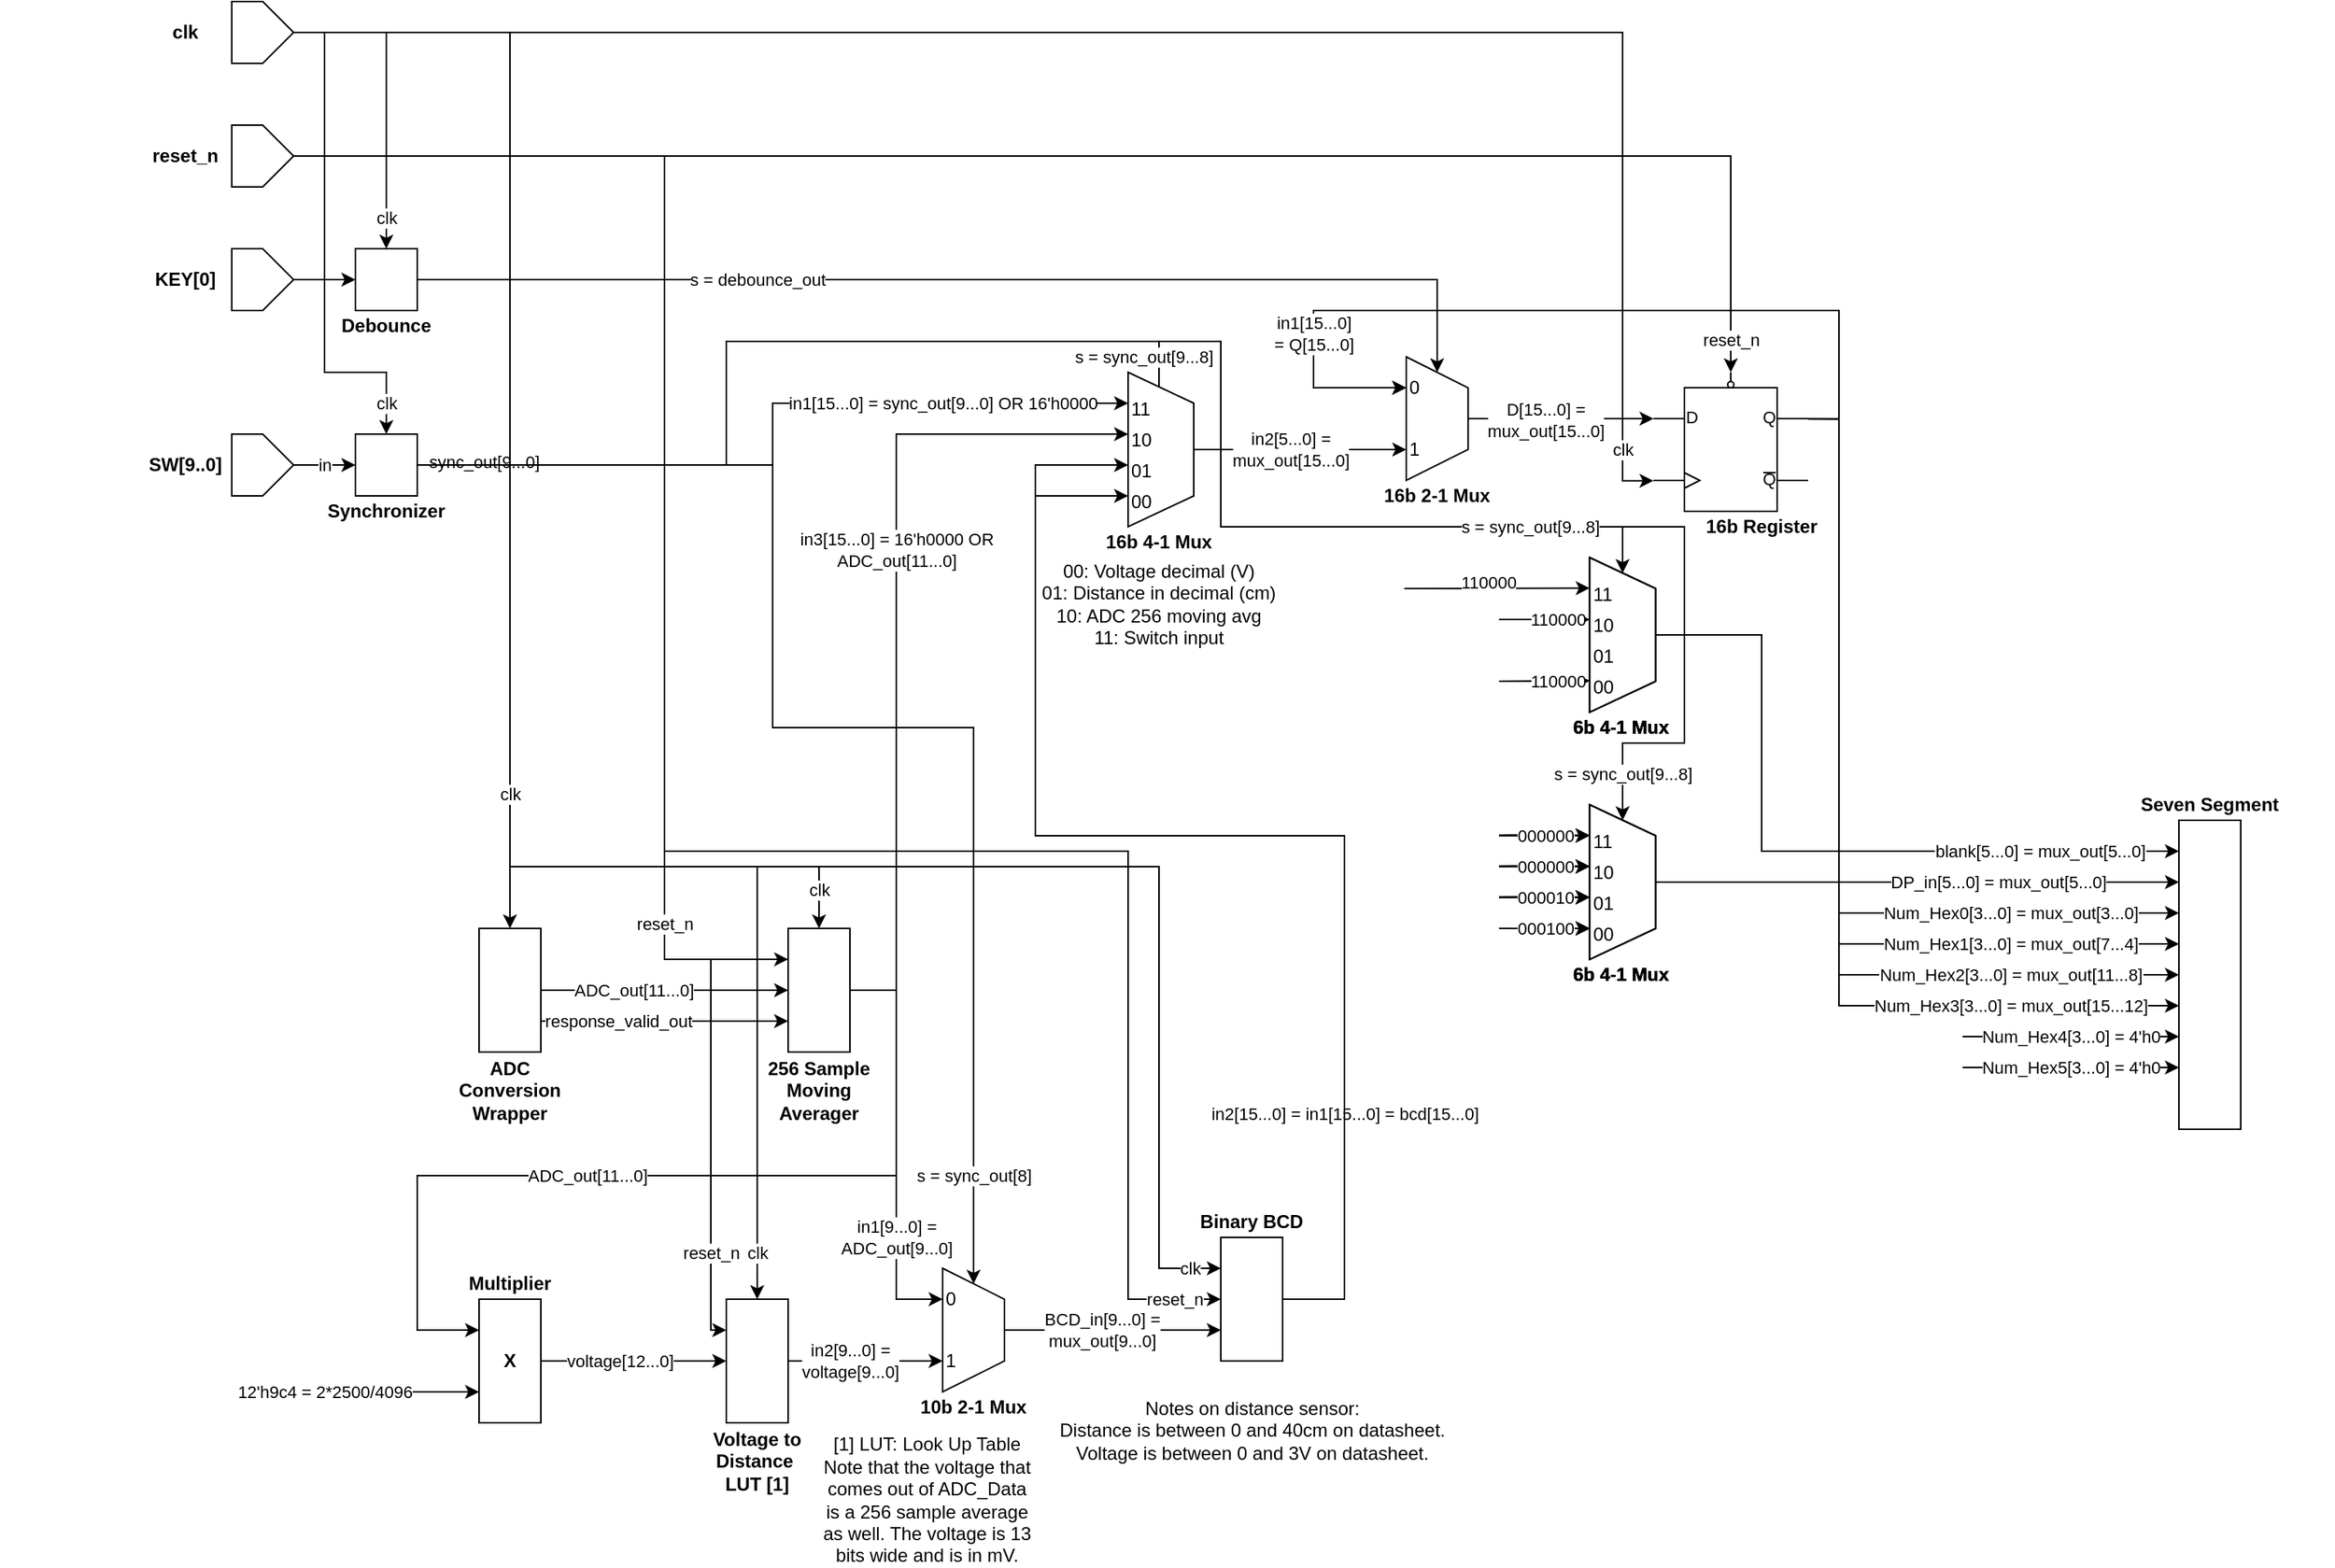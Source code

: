 <mxfile compressed="false" version="13.8.7" type="github">
  <diagram id="uD6p33Z857GaYZzYAN43" name="Page-1">
    <mxGraphModel dx="826" dy="397" grid="1" gridSize="10" guides="1" tooltips="1" connect="1" arrows="1" fold="1" page="0" pageScale="1" pageWidth="850" pageHeight="1100" math="0" shadow="0">
      <root>
        <mxCell id="0" />
        <mxCell id="1" parent="0" />
        <mxCell id="gU50jgJ4w8s5qQlBn3Q9-7" value="" style="group" parent="1" vertex="1" connectable="0">
          <mxGeometry x="170" y="320" width="110" height="40" as="geometry" />
        </mxCell>
        <mxCell id="gU50jgJ4w8s5qQlBn3Q9-5" value="" style="shape=offPageConnector;whiteSpace=wrap;html=1;rotation=-90;size=0.5;" parent="gU50jgJ4w8s5qQlBn3Q9-7" vertex="1">
          <mxGeometry x="150" width="40" height="40" as="geometry" />
        </mxCell>
        <mxCell id="gU50jgJ4w8s5qQlBn3Q9-10" value="" style="group" parent="1" vertex="1" connectable="0">
          <mxGeometry x="400" y="180" width="40" height="60" as="geometry" />
        </mxCell>
        <mxCell id="gU50jgJ4w8s5qQlBn3Q9-8" value="" style="rounded=0;whiteSpace=wrap;html=1;" parent="gU50jgJ4w8s5qQlBn3Q9-10" vertex="1">
          <mxGeometry y="20" width="40" height="40" as="geometry" />
        </mxCell>
        <mxCell id="gU50jgJ4w8s5qQlBn3Q9-11" value="" style="group" parent="1" vertex="1" connectable="0">
          <mxGeometry x="400" y="300" width="40" height="60" as="geometry" />
        </mxCell>
        <mxCell id="gU50jgJ4w8s5qQlBn3Q9-12" value="" style="rounded=0;whiteSpace=wrap;html=1;" parent="gU50jgJ4w8s5qQlBn3Q9-11" vertex="1">
          <mxGeometry y="20" width="40" height="40" as="geometry" />
        </mxCell>
        <mxCell id="gU50jgJ4w8s5qQlBn3Q9-17" value="" style="group" parent="1" vertex="1" connectable="0">
          <mxGeometry x="170" y="200" width="110" height="40" as="geometry" />
        </mxCell>
        <mxCell id="gU50jgJ4w8s5qQlBn3Q9-18" value="" style="shape=offPageConnector;whiteSpace=wrap;html=1;rotation=-90;size=0.5;" parent="gU50jgJ4w8s5qQlBn3Q9-17" vertex="1">
          <mxGeometry x="150" width="40" height="40" as="geometry" />
        </mxCell>
        <mxCell id="gU50jgJ4w8s5qQlBn3Q9-26" value="" style="group" parent="gU50jgJ4w8s5qQlBn3Q9-17" vertex="1" connectable="0">
          <mxGeometry y="-80" width="110" height="40" as="geometry" />
        </mxCell>
        <mxCell id="gU50jgJ4w8s5qQlBn3Q9-27" value="" style="shape=offPageConnector;whiteSpace=wrap;html=1;rotation=-90;size=0.5;" parent="gU50jgJ4w8s5qQlBn3Q9-26" vertex="1">
          <mxGeometry x="150" width="40" height="40" as="geometry" />
        </mxCell>
        <mxCell id="gU50jgJ4w8s5qQlBn3Q9-35" value="" style="group" parent="1" vertex="1" connectable="0">
          <mxGeometry x="170" y="40" width="110" height="40" as="geometry" />
        </mxCell>
        <mxCell id="gU50jgJ4w8s5qQlBn3Q9-36" value="" style="shape=offPageConnector;whiteSpace=wrap;html=1;rotation=-90;size=0.5;" parent="gU50jgJ4w8s5qQlBn3Q9-35" vertex="1">
          <mxGeometry x="150" width="40" height="40" as="geometry" />
        </mxCell>
        <mxCell id="gU50jgJ4w8s5qQlBn3Q9-44" style="edgeStyle=orthogonalEdgeStyle;rounded=0;orthogonalLoop=1;jettySize=auto;html=1;exitX=1;exitY=0.5;exitDx=0;exitDy=0;entryX=0;entryY=0.5;entryDx=0;entryDy=0;" parent="1" source="gU50jgJ4w8s5qQlBn3Q9-24" target="gU50jgJ4w8s5qQlBn3Q9-85" edge="1">
          <mxGeometry relative="1" as="geometry">
            <mxPoint x="740" y="360" as="targetPoint" />
            <Array as="points">
              <mxPoint x="1040" y="880" />
              <mxPoint x="1040" y="580" />
              <mxPoint x="840" y="580" />
              <mxPoint x="840" y="360" />
            </Array>
          </mxGeometry>
        </mxCell>
        <mxCell id="gU50jgJ4w8s5qQlBn3Q9-60" value="in2[15...0] = in1[15...0] = bcd[15...0]" style="edgeLabel;html=1;align=center;verticalAlign=middle;resizable=0;points=[];" parent="gU50jgJ4w8s5qQlBn3Q9-44" vertex="1" connectable="0">
          <mxGeometry x="-0.633" y="1" relative="1" as="geometry">
            <mxPoint x="0.94" y="-9.53" as="offset" />
          </mxGeometry>
        </mxCell>
        <mxCell id="gU50jgJ4w8s5qQlBn3Q9-38" value="in" style="edgeStyle=orthogonalEdgeStyle;rounded=0;orthogonalLoop=1;jettySize=auto;html=1;exitX=0.5;exitY=1;exitDx=0;exitDy=0;entryX=0;entryY=0.5;entryDx=0;entryDy=0;" parent="1" source="gU50jgJ4w8s5qQlBn3Q9-5" target="gU50jgJ4w8s5qQlBn3Q9-12" edge="1">
          <mxGeometry relative="1" as="geometry" />
        </mxCell>
        <mxCell id="gU50jgJ4w8s5qQlBn3Q9-39" style="edgeStyle=orthogonalEdgeStyle;rounded=0;orthogonalLoop=1;jettySize=auto;html=1;exitX=0.5;exitY=1;exitDx=0;exitDy=0;entryX=0;entryY=0.5;entryDx=0;entryDy=0;" parent="1" source="gU50jgJ4w8s5qQlBn3Q9-18" target="gU50jgJ4w8s5qQlBn3Q9-8" edge="1">
          <mxGeometry relative="1" as="geometry" />
        </mxCell>
        <mxCell id="gU50jgJ4w8s5qQlBn3Q9-41" style="edgeStyle=orthogonalEdgeStyle;rounded=0;orthogonalLoop=1;jettySize=auto;html=1;exitX=0.5;exitY=1;exitDx=0;exitDy=0;entryX=0;entryY=0.5;entryDx=0;entryDy=0;" parent="1" source="gU50jgJ4w8s5qQlBn3Q9-27" target="gU50jgJ4w8s5qQlBn3Q9-24" edge="1">
          <mxGeometry relative="1" as="geometry">
            <mxPoint x="430" y="460" as="targetPoint" />
            <Array as="points">
              <mxPoint x="600" y="140" />
              <mxPoint x="600" y="590" />
              <mxPoint x="900" y="590" />
              <mxPoint x="900" y="880" />
            </Array>
          </mxGeometry>
        </mxCell>
        <mxCell id="gU50jgJ4w8s5qQlBn3Q9-73" value="reset_n" style="edgeLabel;html=1;align=center;verticalAlign=middle;resizable=0;points=[];" parent="gU50jgJ4w8s5qQlBn3Q9-41" vertex="1" connectable="0">
          <mxGeometry x="0.85" y="2" relative="1" as="geometry">
            <mxPoint x="28" y="40" as="offset" />
          </mxGeometry>
        </mxCell>
        <mxCell id="gU50jgJ4w8s5qQlBn3Q9-42" style="edgeStyle=orthogonalEdgeStyle;rounded=0;orthogonalLoop=1;jettySize=auto;html=1;exitX=0.5;exitY=1;exitDx=0;exitDy=0;entryX=0;entryY=0.25;entryDx=0;entryDy=0;" parent="1" source="gU50jgJ4w8s5qQlBn3Q9-36" target="gU50jgJ4w8s5qQlBn3Q9-24" edge="1">
          <mxGeometry relative="1" as="geometry">
            <Array as="points">
              <mxPoint x="500" y="60" />
              <mxPoint x="500" y="600" />
              <mxPoint x="920" y="600" />
              <mxPoint x="920" y="860" />
            </Array>
          </mxGeometry>
        </mxCell>
        <mxCell id="gU50jgJ4w8s5qQlBn3Q9-74" value="clk" style="edgeLabel;html=1;align=center;verticalAlign=middle;resizable=0;points=[];" parent="gU50jgJ4w8s5qQlBn3Q9-42" vertex="1" connectable="0">
          <mxGeometry x="0.87" y="1" relative="1" as="geometry">
            <mxPoint x="19" y="51" as="offset" />
          </mxGeometry>
        </mxCell>
        <mxCell id="gU50jgJ4w8s5qQlBn3Q9-46" style="edgeStyle=orthogonalEdgeStyle;rounded=0;orthogonalLoop=1;jettySize=auto;html=1;exitX=1;exitY=0.5;exitDx=0;exitDy=0;entryX=0;entryY=0.5;entryDx=0;entryDy=0;" parent="1" source="gU50jgJ4w8s5qQlBn3Q9-12" target="gU50jgJ4w8s5qQlBn3Q9-87" edge="1">
          <mxGeometry relative="1" as="geometry">
            <mxPoint x="740" y="340" as="targetPoint" />
          </mxGeometry>
        </mxCell>
        <mxCell id="gU50jgJ4w8s5qQlBn3Q9-51" value="&lt;div&gt;in1[15...0] = sync_out[9...0] OR 16&#39;h0000&lt;br&gt;&lt;/div&gt;" style="edgeLabel;html=1;align=center;verticalAlign=middle;resizable=0;points=[];" parent="gU50jgJ4w8s5qQlBn3Q9-46" vertex="1" connectable="0">
          <mxGeometry x="0.408" relative="1" as="geometry">
            <mxPoint x="28.24" as="offset" />
          </mxGeometry>
        </mxCell>
        <mxCell id="gU50jgJ4w8s5qQlBn3Q9-48" style="edgeStyle=orthogonalEdgeStyle;rounded=0;orthogonalLoop=1;jettySize=auto;html=1;exitX=1;exitY=0.5;exitDx=0;exitDy=0;entryX=0;entryY=0.5;entryDx=0;entryDy=0;" parent="1" source="gU50jgJ4w8s5qQlBn3Q9-12" target="gU50jgJ4w8s5qQlBn3Q9-43" edge="1">
          <mxGeometry relative="1" as="geometry">
            <Array as="points">
              <mxPoint x="640" y="340" />
              <mxPoint x="640" y="260" />
              <mxPoint x="920" y="260" />
              <mxPoint x="920" y="290" />
            </Array>
          </mxGeometry>
        </mxCell>
        <mxCell id="gU50jgJ4w8s5qQlBn3Q9-50" value="s = sync_out[9...8]" style="edgeLabel;html=1;align=center;verticalAlign=middle;resizable=0;points=[];" parent="gU50jgJ4w8s5qQlBn3Q9-48" vertex="1" connectable="0">
          <mxGeometry x="0.193" relative="1" as="geometry">
            <mxPoint x="197" y="10" as="offset" />
          </mxGeometry>
        </mxCell>
        <mxCell id="gU50jgJ4w8s5qQlBn3Q9-54" value="sync_out[9...0]" style="edgeLabel;html=1;align=center;verticalAlign=middle;resizable=0;points=[];" parent="gU50jgJ4w8s5qQlBn3Q9-48" vertex="1" connectable="0">
          <mxGeometry x="-0.959" y="2" relative="1" as="geometry">
            <mxPoint x="31" as="offset" />
          </mxGeometry>
        </mxCell>
        <mxCell id="gU50jgJ4w8s5qQlBn3Q9-53" value="" style="group" parent="1" vertex="1" connectable="0">
          <mxGeometry x="880" y="300" width="120" height="100" as="geometry" />
        </mxCell>
        <mxCell id="gU50jgJ4w8s5qQlBn3Q9-43" value="" style="shape=trapezoid;perimeter=trapezoidPerimeter;whiteSpace=wrap;html=1;fixedSize=1;rotation=90;" parent="gU50jgJ4w8s5qQlBn3Q9-53" vertex="1">
          <mxGeometry x="-8.75" y="8.75" width="100" height="42.5" as="geometry" />
        </mxCell>
        <mxCell id="gU50jgJ4w8s5qQlBn3Q9-49" value="&lt;b&gt;16b 4-1 Mux&lt;/b&gt;" style="text;html=1;strokeColor=none;fillColor=none;align=center;verticalAlign=middle;whiteSpace=wrap;rounded=0;" parent="gU50jgJ4w8s5qQlBn3Q9-53" vertex="1">
          <mxGeometry y="80" width="80" height="20" as="geometry" />
        </mxCell>
        <mxCell id="gU50jgJ4w8s5qQlBn3Q9-84" value="01" style="text;whiteSpace=wrap;html=1;align=left;" parent="gU50jgJ4w8s5qQlBn3Q9-53" vertex="1">
          <mxGeometry x="20" y="30" width="40" height="20" as="geometry" />
        </mxCell>
        <mxCell id="gU50jgJ4w8s5qQlBn3Q9-85" value="00" style="text;whiteSpace=wrap;html=1;align=left;" parent="gU50jgJ4w8s5qQlBn3Q9-53" vertex="1">
          <mxGeometry x="20" y="50" width="40" height="20" as="geometry" />
        </mxCell>
        <mxCell id="gU50jgJ4w8s5qQlBn3Q9-86" value="10" style="text;whiteSpace=wrap;html=1;align=left;" parent="gU50jgJ4w8s5qQlBn3Q9-53" vertex="1">
          <mxGeometry x="20" y="10" width="40" height="20" as="geometry" />
        </mxCell>
        <mxCell id="gU50jgJ4w8s5qQlBn3Q9-87" value="11" style="text;whiteSpace=wrap;html=1;align=left;" parent="gU50jgJ4w8s5qQlBn3Q9-53" vertex="1">
          <mxGeometry x="20" y="-10" width="40" height="20" as="geometry" />
        </mxCell>
        <mxCell id="gU50jgJ4w8s5qQlBn3Q9-71" value="" style="group" parent="1" vertex="1" connectable="0">
          <mxGeometry x="1360" y="330" width="320" height="280" as="geometry" />
        </mxCell>
        <mxCell id="gU50jgJ4w8s5qQlBn3Q9-58" value="" style="group" parent="gU50jgJ4w8s5qQlBn3Q9-71" vertex="1" connectable="0">
          <mxGeometry x="190" y="220" width="100" height="220" as="geometry" />
        </mxCell>
        <mxCell id="gU50jgJ4w8s5qQlBn3Q9-55" value="" style="rounded=0;whiteSpace=wrap;html=1;" parent="gU50jgJ4w8s5qQlBn3Q9-58" vertex="1">
          <mxGeometry x="30" y="20" width="40" height="200" as="geometry" />
        </mxCell>
        <mxCell id="gU50jgJ4w8s5qQlBn3Q9-57" value="&lt;b&gt;Seven Segment&lt;/b&gt;" style="text;html=1;strokeColor=none;fillColor=none;align=center;verticalAlign=middle;whiteSpace=wrap;rounded=0;" parent="gU50jgJ4w8s5qQlBn3Q9-58" vertex="1">
          <mxGeometry width="100" height="20" as="geometry" />
        </mxCell>
        <mxCell id="gU50jgJ4w8s5qQlBn3Q9-69" value="&lt;div&gt;Num_Hex4[3...0] = 4&#39;h0&lt;br&gt;&lt;/div&gt;" style="endArrow=classic;html=1;" parent="gU50jgJ4w8s5qQlBn3Q9-58" edge="1">
          <mxGeometry width="50" height="50" relative="1" as="geometry">
            <mxPoint x="-110" y="160" as="sourcePoint" />
            <mxPoint x="30" y="160" as="targetPoint" />
            <mxPoint as="offset" />
          </mxGeometry>
        </mxCell>
        <mxCell id="gU50jgJ4w8s5qQlBn3Q9-61" value="DP_in[5...0] = mux_out[5...0]" style="endArrow=classic;html=1;exitX=0.5;exitY=0;exitDx=0;exitDy=0;" parent="gU50jgJ4w8s5qQlBn3Q9-71" source="qrD2C8hpQl2Eq77jqO-W-64" edge="1">
          <mxGeometry x="0.31" width="50" height="50" relative="1" as="geometry">
            <mxPoint x="-110" y="120" as="sourcePoint" />
            <mxPoint x="220" y="280" as="targetPoint" />
            <mxPoint as="offset" />
          </mxGeometry>
        </mxCell>
        <mxCell id="gU50jgJ4w8s5qQlBn3Q9-63" style="edgeStyle=orthogonalEdgeStyle;rounded=0;orthogonalLoop=1;jettySize=auto;html=1;entryX=0;entryY=0.3;entryDx=0;entryDy=0;entryPerimeter=0;" parent="gU50jgJ4w8s5qQlBn3Q9-71" target="gU50jgJ4w8s5qQlBn3Q9-55" edge="1">
          <mxGeometry relative="1" as="geometry">
            <mxPoint x="140" y="140" as="targetPoint" />
            <mxPoint y="-20" as="sourcePoint" />
            <Array as="points">
              <mxPoint />
              <mxPoint y="140" />
            </Array>
          </mxGeometry>
        </mxCell>
        <mxCell id="gU50jgJ4w8s5qQlBn3Q9-64" value="&lt;div&gt;Num_Hex0[3...0] = mux_out[3...0]&lt;/div&gt;" style="edgeLabel;html=1;align=center;verticalAlign=middle;resizable=0;points=[];" parent="gU50jgJ4w8s5qQlBn3Q9-63" vertex="1" connectable="0">
          <mxGeometry x="0.287" y="4" relative="1" as="geometry">
            <mxPoint x="82.88" y="4" as="offset" />
          </mxGeometry>
        </mxCell>
        <mxCell id="gU50jgJ4w8s5qQlBn3Q9-65" value="&lt;div&gt;Num_Hex1[3...0] = mux_out[7...4]&lt;/div&gt;" style="edgeStyle=orthogonalEdgeStyle;rounded=0;orthogonalLoop=1;jettySize=auto;html=1;entryX=0;entryY=0.4;entryDx=0;entryDy=0;entryPerimeter=0;" parent="gU50jgJ4w8s5qQlBn3Q9-71" target="gU50jgJ4w8s5qQlBn3Q9-55" edge="1">
          <mxGeometry x="0.607" relative="1" as="geometry">
            <mxPoint y="-20" as="sourcePoint" />
            <Array as="points">
              <mxPoint />
              <mxPoint y="160" />
            </Array>
            <mxPoint x="1" as="offset" />
          </mxGeometry>
        </mxCell>
        <mxCell id="gU50jgJ4w8s5qQlBn3Q9-66" value="&lt;div&gt;Num_Hex2[3...0] = mux_out[11...8]&lt;/div&gt;" style="edgeStyle=orthogonalEdgeStyle;rounded=0;orthogonalLoop=1;jettySize=auto;html=1;entryX=0;entryY=0.5;entryDx=0;entryDy=0;" parent="gU50jgJ4w8s5qQlBn3Q9-71" target="gU50jgJ4w8s5qQlBn3Q9-55" edge="1">
          <mxGeometry x="0.621" relative="1" as="geometry">
            <mxPoint y="-20" as="sourcePoint" />
            <Array as="points">
              <mxPoint />
              <mxPoint y="180" />
            </Array>
            <mxPoint x="1" as="offset" />
          </mxGeometry>
        </mxCell>
        <mxCell id="gU50jgJ4w8s5qQlBn3Q9-67" value="&lt;div&gt;Num_Hex3[3...0] = mux_out[15...12]&lt;/div&gt;" style="edgeStyle=orthogonalEdgeStyle;rounded=0;orthogonalLoop=1;jettySize=auto;html=1;entryX=0;entryY=0.6;entryDx=0;entryDy=0;entryPerimeter=0;" parent="gU50jgJ4w8s5qQlBn3Q9-71" target="gU50jgJ4w8s5qQlBn3Q9-55" edge="1">
          <mxGeometry x="0.633" relative="1" as="geometry">
            <mxPoint y="-20" as="sourcePoint" />
            <mxPoint x="160" y="200" as="targetPoint" />
            <Array as="points">
              <mxPoint />
              <mxPoint y="200" />
            </Array>
            <mxPoint x="1" as="offset" />
          </mxGeometry>
        </mxCell>
        <mxCell id="gU50jgJ4w8s5qQlBn3Q9-70" value="&lt;div&gt;Num_Hex5[3...0] = 4&#39;h0&lt;br&gt;&lt;/div&gt;" style="endArrow=classic;html=1;" parent="gU50jgJ4w8s5qQlBn3Q9-71" edge="1">
          <mxGeometry width="50" height="50" relative="1" as="geometry">
            <mxPoint x="80" y="400" as="sourcePoint" />
            <mxPoint x="220" y="400" as="targetPoint" />
            <mxPoint as="offset" />
          </mxGeometry>
        </mxCell>
        <mxCell id="qrD2C8hpQl2Eq77jqO-W-81" style="edgeStyle=orthogonalEdgeStyle;rounded=0;orthogonalLoop=1;jettySize=auto;html=1;exitX=0.5;exitY=0;exitDx=0;exitDy=0;" edge="1" parent="gU50jgJ4w8s5qQlBn3Q9-71" source="qrD2C8hpQl2Eq77jqO-W-24">
          <mxGeometry relative="1" as="geometry">
            <Array as="points">
              <mxPoint x="-50" y="120" />
              <mxPoint x="-50" y="260" />
            </Array>
            <mxPoint x="-40" y="130" as="sourcePoint" />
            <mxPoint x="220" y="260" as="targetPoint" />
          </mxGeometry>
        </mxCell>
        <mxCell id="qrD2C8hpQl2Eq77jqO-W-82" value="blank[5...0] = mux_out[5...0]" style="edgeLabel;html=1;align=center;verticalAlign=middle;resizable=0;points=[];" vertex="1" connectable="0" parent="qrD2C8hpQl2Eq77jqO-W-81">
          <mxGeometry x="0.712" y="-1" relative="1" as="geometry">
            <mxPoint x="-21.25" y="-1" as="offset" />
          </mxGeometry>
        </mxCell>
        <mxCell id="gU50jgJ4w8s5qQlBn3Q9-6" value="&lt;b&gt;SW[9..0]&lt;/b&gt;" style="text;html=1;strokeColor=none;fillColor=none;align=center;verticalAlign=middle;whiteSpace=wrap;rounded=0;" parent="1" vertex="1">
          <mxGeometry x="260" y="330" width="60" height="20" as="geometry" />
        </mxCell>
        <mxCell id="gU50jgJ4w8s5qQlBn3Q9-19" value="&lt;b&gt;KEY[0]&lt;/b&gt;" style="text;html=1;strokeColor=none;fillColor=none;align=center;verticalAlign=middle;whiteSpace=wrap;rounded=0;" parent="1" vertex="1">
          <mxGeometry x="260" y="210" width="60" height="20" as="geometry" />
        </mxCell>
        <mxCell id="gU50jgJ4w8s5qQlBn3Q9-28" value="&lt;b&gt;reset_n&lt;/b&gt;" style="text;html=1;strokeColor=none;fillColor=none;align=center;verticalAlign=middle;whiteSpace=wrap;rounded=0;" parent="1" vertex="1">
          <mxGeometry x="260" y="130" width="60" height="20" as="geometry" />
        </mxCell>
        <mxCell id="gU50jgJ4w8s5qQlBn3Q9-37" value="&lt;b&gt;clk&lt;/b&gt;" style="text;html=1;strokeColor=none;fillColor=none;align=center;verticalAlign=middle;whiteSpace=wrap;rounded=0;" parent="1" vertex="1">
          <mxGeometry x="260" y="50" width="60" height="20" as="geometry" />
        </mxCell>
        <mxCell id="gU50jgJ4w8s5qQlBn3Q9-94" style="edgeStyle=orthogonalEdgeStyle;rounded=0;orthogonalLoop=1;jettySize=auto;html=1;exitX=1;exitY=0.335;exitDx=0;exitDy=0;exitPerimeter=0;entryX=0.25;entryY=1;entryDx=0;entryDy=0;" parent="1" source="gU50jgJ4w8s5qQlBn3Q9-78" target="gU50jgJ4w8s5qQlBn3Q9-80" edge="1">
          <mxGeometry relative="1" as="geometry">
            <Array as="points">
              <mxPoint x="1360" y="310" />
              <mxPoint x="1360" y="240" />
              <mxPoint x="1020" y="240" />
              <mxPoint x="1020" y="290" />
            </Array>
          </mxGeometry>
        </mxCell>
        <mxCell id="gU50jgJ4w8s5qQlBn3Q9-97" value="&lt;div&gt;in1[15...0] &lt;br&gt;&lt;/div&gt;&lt;div&gt;= Q[15...0]&lt;/div&gt;" style="edgeLabel;html=1;align=center;verticalAlign=middle;resizable=0;points=[];" parent="gU50jgJ4w8s5qQlBn3Q9-94" vertex="1" connectable="0">
          <mxGeometry x="0.712" y="-1" relative="1" as="geometry">
            <mxPoint x="1" y="-17.85" as="offset" />
          </mxGeometry>
        </mxCell>
        <mxCell id="gU50jgJ4w8s5qQlBn3Q9-78" value="" style="verticalLabelPosition=bottom;shadow=0;dashed=0;align=center;html=1;verticalAlign=top;shape=mxgraph.electrical.logic_gates.d_type_flip-flop_with_clear;" parent="1" vertex="1">
          <mxGeometry x="1240" y="280" width="100" height="90" as="geometry" />
        </mxCell>
        <mxCell id="gU50jgJ4w8s5qQlBn3Q9-79" value="" style="group" parent="1" vertex="1" connectable="0">
          <mxGeometry x="1060" y="270" width="80" height="100" as="geometry" />
        </mxCell>
        <mxCell id="gU50jgJ4w8s5qQlBn3Q9-80" value="" style="shape=trapezoid;perimeter=trapezoidPerimeter;whiteSpace=wrap;html=1;fixedSize=1;rotation=90;" parent="gU50jgJ4w8s5qQlBn3Q9-79" vertex="1">
          <mxGeometry y="20" width="80" height="40" as="geometry" />
        </mxCell>
        <mxCell id="gU50jgJ4w8s5qQlBn3Q9-81" value="&lt;b&gt;16b 2-1 Mux&lt;/b&gt;" style="text;html=1;strokeColor=none;fillColor=none;align=center;verticalAlign=middle;whiteSpace=wrap;rounded=0;" parent="gU50jgJ4w8s5qQlBn3Q9-79" vertex="1">
          <mxGeometry y="80" width="80" height="20" as="geometry" />
        </mxCell>
        <mxCell id="gU50jgJ4w8s5qQlBn3Q9-105" value="0" style="text;html=1;strokeColor=none;fillColor=none;align=left;verticalAlign=middle;whiteSpace=wrap;rounded=0;" parent="gU50jgJ4w8s5qQlBn3Q9-79" vertex="1">
          <mxGeometry x="20" y="10" width="40" height="20" as="geometry" />
        </mxCell>
        <mxCell id="gU50jgJ4w8s5qQlBn3Q9-106" value="1" style="text;html=1;strokeColor=none;fillColor=none;align=left;verticalAlign=middle;whiteSpace=wrap;rounded=0;" parent="gU50jgJ4w8s5qQlBn3Q9-79" vertex="1">
          <mxGeometry x="20" y="50" width="40" height="20" as="geometry" />
        </mxCell>
        <mxCell id="gU50jgJ4w8s5qQlBn3Q9-91" style="edgeStyle=orthogonalEdgeStyle;rounded=0;orthogonalLoop=1;jettySize=auto;html=1;exitX=0.5;exitY=0;exitDx=0;exitDy=0;entryX=0.75;entryY=1;entryDx=0;entryDy=0;" parent="1" source="gU50jgJ4w8s5qQlBn3Q9-43" target="gU50jgJ4w8s5qQlBn3Q9-80" edge="1">
          <mxGeometry relative="1" as="geometry" />
        </mxCell>
        <mxCell id="gU50jgJ4w8s5qQlBn3Q9-96" value="&lt;div&gt;in2[5...0] =&lt;/div&gt;&lt;div&gt;mux_out[15...0]&lt;/div&gt;" style="edgeLabel;html=1;align=center;verticalAlign=middle;resizable=0;points=[];" parent="gU50jgJ4w8s5qQlBn3Q9-91" vertex="1" connectable="0">
          <mxGeometry x="-0.279" y="-2" relative="1" as="geometry">
            <mxPoint x="12.5" y="-2" as="offset" />
          </mxGeometry>
        </mxCell>
        <mxCell id="gU50jgJ4w8s5qQlBn3Q9-92" style="edgeStyle=orthogonalEdgeStyle;rounded=0;orthogonalLoop=1;jettySize=auto;html=1;exitX=0.5;exitY=0;exitDx=0;exitDy=0;" parent="1" source="gU50jgJ4w8s5qQlBn3Q9-80" edge="1">
          <mxGeometry relative="1" as="geometry">
            <mxPoint x="1240" y="310" as="targetPoint" />
          </mxGeometry>
        </mxCell>
        <mxCell id="gU50jgJ4w8s5qQlBn3Q9-99" value="&lt;div&gt;D[15...0] = &lt;br&gt;&lt;/div&gt;&lt;div&gt;mux_out[15...0]&lt;/div&gt;" style="edgeLabel;html=1;align=center;verticalAlign=middle;resizable=0;points=[];" parent="gU50jgJ4w8s5qQlBn3Q9-92" vertex="1" connectable="0">
          <mxGeometry x="0.256" relative="1" as="geometry">
            <mxPoint x="-25.0" as="offset" />
          </mxGeometry>
        </mxCell>
        <mxCell id="gU50jgJ4w8s5qQlBn3Q9-100" style="edgeStyle=orthogonalEdgeStyle;rounded=0;orthogonalLoop=1;jettySize=auto;html=1;exitX=1;exitY=0.5;exitDx=0;exitDy=0;entryX=0;entryY=0.5;entryDx=0;entryDy=0;" parent="1" source="gU50jgJ4w8s5qQlBn3Q9-8" target="gU50jgJ4w8s5qQlBn3Q9-80" edge="1">
          <mxGeometry relative="1" as="geometry">
            <mxPoint x="1150" y="340" as="targetPoint" />
            <Array as="points">
              <mxPoint x="1100" y="220" />
            </Array>
          </mxGeometry>
        </mxCell>
        <mxCell id="gU50jgJ4w8s5qQlBn3Q9-113" value="s = debounce_out" style="edgeLabel;html=1;align=center;verticalAlign=middle;resizable=0;points=[];" parent="gU50jgJ4w8s5qQlBn3Q9-100" vertex="1" connectable="0">
          <mxGeometry x="-0.863" relative="1" as="geometry">
            <mxPoint x="170.59" as="offset" />
          </mxGeometry>
        </mxCell>
        <mxCell id="gU50jgJ4w8s5qQlBn3Q9-101" style="edgeStyle=orthogonalEdgeStyle;rounded=0;orthogonalLoop=1;jettySize=auto;html=1;exitX=0.5;exitY=1;exitDx=0;exitDy=0;entryX=0;entryY=0.78;entryDx=0;entryDy=0;entryPerimeter=0;" parent="1" source="gU50jgJ4w8s5qQlBn3Q9-36" target="gU50jgJ4w8s5qQlBn3Q9-78" edge="1">
          <mxGeometry relative="1" as="geometry">
            <Array as="points">
              <mxPoint x="1220" y="60" />
              <mxPoint x="1220" y="350" />
            </Array>
          </mxGeometry>
        </mxCell>
        <mxCell id="gU50jgJ4w8s5qQlBn3Q9-104" value="clk" style="edgeLabel;html=1;align=center;verticalAlign=middle;resizable=0;points=[];" parent="gU50jgJ4w8s5qQlBn3Q9-101" vertex="1" connectable="0">
          <mxGeometry x="0.854" y="3" relative="1" as="geometry">
            <mxPoint x="-3" y="45" as="offset" />
          </mxGeometry>
        </mxCell>
        <mxCell id="gU50jgJ4w8s5qQlBn3Q9-102" style="edgeStyle=orthogonalEdgeStyle;rounded=0;orthogonalLoop=1;jettySize=auto;html=1;exitX=0.5;exitY=1;exitDx=0;exitDy=0;entryX=0.5;entryY=0;entryDx=0;entryDy=0;entryPerimeter=0;" parent="1" source="gU50jgJ4w8s5qQlBn3Q9-27" target="gU50jgJ4w8s5qQlBn3Q9-78" edge="1">
          <mxGeometry relative="1" as="geometry" />
        </mxCell>
        <mxCell id="gU50jgJ4w8s5qQlBn3Q9-103" value="reset_n" style="edgeLabel;html=1;align=center;verticalAlign=middle;resizable=0;points=[];" parent="gU50jgJ4w8s5qQlBn3Q9-102" vertex="1" connectable="0">
          <mxGeometry x="0.961" y="5" relative="1" as="geometry">
            <mxPoint x="-5" as="offset" />
          </mxGeometry>
        </mxCell>
        <mxCell id="gU50jgJ4w8s5qQlBn3Q9-107" value="&lt;b&gt;16b Register&lt;br&gt;&lt;/b&gt;" style="text;html=1;strokeColor=none;fillColor=none;align=center;verticalAlign=middle;whiteSpace=wrap;rounded=0;" parent="1" vertex="1">
          <mxGeometry x="1270" y="370" width="80" height="20" as="geometry" />
        </mxCell>
        <mxCell id="gU50jgJ4w8s5qQlBn3Q9-13" value="&lt;b&gt;Synchronizer&lt;/b&gt;" style="text;html=1;strokeColor=none;fillColor=none;align=center;verticalAlign=middle;whiteSpace=wrap;rounded=0;" parent="1" vertex="1">
          <mxGeometry x="400" y="360" width="40" height="20" as="geometry" />
        </mxCell>
        <mxCell id="gU50jgJ4w8s5qQlBn3Q9-9" value="&lt;b&gt;Debounce&lt;/b&gt;" style="text;html=1;strokeColor=none;fillColor=none;align=center;verticalAlign=middle;whiteSpace=wrap;rounded=0;" parent="1" vertex="1">
          <mxGeometry x="400" y="240" width="40" height="20" as="geometry" />
        </mxCell>
        <mxCell id="gU50jgJ4w8s5qQlBn3Q9-109" style="edgeStyle=orthogonalEdgeStyle;rounded=0;orthogonalLoop=1;jettySize=auto;html=1;exitX=0.5;exitY=1;exitDx=0;exitDy=0;entryX=0.5;entryY=0;entryDx=0;entryDy=0;" parent="1" source="gU50jgJ4w8s5qQlBn3Q9-36" target="gU50jgJ4w8s5qQlBn3Q9-8" edge="1">
          <mxGeometry relative="1" as="geometry" />
        </mxCell>
        <mxCell id="gU50jgJ4w8s5qQlBn3Q9-112" value="clk" style="edgeLabel;html=1;align=center;verticalAlign=middle;resizable=0;points=[];" parent="gU50jgJ4w8s5qQlBn3Q9-109" vertex="1" connectable="0">
          <mxGeometry x="0.741" relative="1" as="geometry">
            <mxPoint x="-0.01" y="6.24" as="offset" />
          </mxGeometry>
        </mxCell>
        <mxCell id="gU50jgJ4w8s5qQlBn3Q9-110" style="edgeStyle=orthogonalEdgeStyle;rounded=0;orthogonalLoop=1;jettySize=auto;html=1;exitX=0.5;exitY=1;exitDx=0;exitDy=0;entryX=0.5;entryY=0;entryDx=0;entryDy=0;" parent="1" source="gU50jgJ4w8s5qQlBn3Q9-36" target="gU50jgJ4w8s5qQlBn3Q9-12" edge="1">
          <mxGeometry relative="1" as="geometry">
            <Array as="points">
              <mxPoint x="380" y="60" />
              <mxPoint x="380" y="280" />
              <mxPoint x="420" y="280" />
            </Array>
          </mxGeometry>
        </mxCell>
        <mxCell id="gU50jgJ4w8s5qQlBn3Q9-111" value="clk" style="edgeLabel;html=1;align=center;verticalAlign=middle;resizable=0;points=[];" parent="gU50jgJ4w8s5qQlBn3Q9-110" vertex="1" connectable="0">
          <mxGeometry x="0.816" y="-1" relative="1" as="geometry">
            <mxPoint x="0.97" y="9.69" as="offset" />
          </mxGeometry>
        </mxCell>
        <mxCell id="n296q5T5DC8cIZGj2IhT-1" value="Notes on distance sensor:&lt;br&gt;Distance is between 0 and 40cm on datasheet.&lt;br&gt;&lt;div&gt;Voltage is between 0 and 3V on datasheet.&lt;/div&gt;" style="text;html=1;align=center;verticalAlign=middle;resizable=0;points=[];autosize=1;" parent="1" vertex="1">
          <mxGeometry x="850" y="940" width="260" height="50" as="geometry" />
        </mxCell>
        <mxCell id="n296q5T5DC8cIZGj2IhT-5" value="" style="group" parent="1" vertex="1" connectable="0">
          <mxGeometry x="940" y="820" width="80" height="100" as="geometry" />
        </mxCell>
        <mxCell id="gU50jgJ4w8s5qQlBn3Q9-24" value="" style="rounded=0;whiteSpace=wrap;html=1;" parent="n296q5T5DC8cIZGj2IhT-5" vertex="1">
          <mxGeometry x="20" y="20" width="40" height="80" as="geometry" />
        </mxCell>
        <mxCell id="gU50jgJ4w8s5qQlBn3Q9-25" value="&lt;b&gt;Binary BCD&lt;/b&gt;" style="text;html=1;strokeColor=none;fillColor=none;align=center;verticalAlign=middle;whiteSpace=wrap;rounded=0;" parent="n296q5T5DC8cIZGj2IhT-5" vertex="1">
          <mxGeometry width="80" height="20" as="geometry" />
        </mxCell>
        <mxCell id="n296q5T5DC8cIZGj2IhT-10" value="" style="group" parent="1" vertex="1" connectable="0">
          <mxGeometry x="460" y="840" width="80" height="120" as="geometry" />
        </mxCell>
        <mxCell id="n296q5T5DC8cIZGj2IhT-11" value="&lt;b&gt;X&lt;/b&gt;" style="rounded=0;whiteSpace=wrap;html=1;" parent="n296q5T5DC8cIZGj2IhT-10" vertex="1">
          <mxGeometry x="20" y="40" width="40" height="80" as="geometry" />
        </mxCell>
        <mxCell id="n296q5T5DC8cIZGj2IhT-12" value="Multiplier" style="text;html=1;strokeColor=none;fillColor=none;align=center;verticalAlign=middle;whiteSpace=wrap;rounded=0;fontStyle=1" parent="n296q5T5DC8cIZGj2IhT-10" vertex="1">
          <mxGeometry y="20" width="80" height="20" as="geometry" />
        </mxCell>
        <mxCell id="n296q5T5DC8cIZGj2IhT-16" value="&lt;div&gt;[1] LUT: Look Up Table&lt;/div&gt;&lt;div&gt;Note that the voltage that comes out of ADC_Data is a 256 sample average as well. The voltage is 13 bits wide and is in mV. &lt;br&gt;&lt;/div&gt;" style="text;html=1;strokeColor=none;fillColor=none;align=center;verticalAlign=middle;whiteSpace=wrap;rounded=0;" parent="1" vertex="1">
          <mxGeometry x="700" y="1000" width="140" height="20" as="geometry" />
        </mxCell>
        <mxCell id="n296q5T5DC8cIZGj2IhT-19" style="edgeStyle=orthogonalEdgeStyle;rounded=0;orthogonalLoop=1;jettySize=auto;html=1;exitX=0.5;exitY=1;exitDx=0;exitDy=0;entryX=0.5;entryY=0;entryDx=0;entryDy=0;" parent="1" source="gU50jgJ4w8s5qQlBn3Q9-36" target="n296q5T5DC8cIZGj2IhT-2" edge="1">
          <mxGeometry relative="1" as="geometry">
            <mxPoint x="440" y="490" as="sourcePoint" />
            <mxPoint x="500" y="630" as="targetPoint" />
          </mxGeometry>
        </mxCell>
        <mxCell id="n296q5T5DC8cIZGj2IhT-20" value="clk" style="edgeLabel;html=1;align=center;verticalAlign=middle;resizable=0;points=[];" parent="n296q5T5DC8cIZGj2IhT-19" vertex="1" connectable="0">
          <mxGeometry x="0.741" relative="1" as="geometry">
            <mxPoint x="-0.01" y="6.24" as="offset" />
          </mxGeometry>
        </mxCell>
        <mxCell id="n296q5T5DC8cIZGj2IhT-21" style="edgeStyle=orthogonalEdgeStyle;rounded=0;orthogonalLoop=1;jettySize=auto;html=1;entryX=0.5;entryY=0;entryDx=0;entryDy=0;" parent="1" target="n296q5T5DC8cIZGj2IhT-8" edge="1">
          <mxGeometry relative="1" as="geometry">
            <mxPoint x="500" y="600" as="sourcePoint" />
            <mxPoint x="670" y="700" as="targetPoint" />
            <Array as="points">
              <mxPoint x="700" y="600" />
            </Array>
          </mxGeometry>
        </mxCell>
        <mxCell id="n296q5T5DC8cIZGj2IhT-22" value="clk" style="edgeLabel;html=1;align=center;verticalAlign=middle;resizable=0;points=[];" parent="n296q5T5DC8cIZGj2IhT-21" vertex="1" connectable="0">
          <mxGeometry x="0.741" relative="1" as="geometry">
            <mxPoint x="-0.01" y="6.24" as="offset" />
          </mxGeometry>
        </mxCell>
        <mxCell id="n296q5T5DC8cIZGj2IhT-23" value="" style="group" parent="1" vertex="1" connectable="0">
          <mxGeometry x="660" y="600" width="80" height="170" as="geometry" />
        </mxCell>
        <mxCell id="n296q5T5DC8cIZGj2IhT-7" value="" style="group" parent="n296q5T5DC8cIZGj2IhT-23" vertex="1" connectable="0">
          <mxGeometry width="80" height="120" as="geometry" />
        </mxCell>
        <mxCell id="n296q5T5DC8cIZGj2IhT-8" value="" style="rounded=0;whiteSpace=wrap;html=1;" parent="n296q5T5DC8cIZGj2IhT-7" vertex="1">
          <mxGeometry x="20" y="40" width="40" height="80" as="geometry" />
        </mxCell>
        <mxCell id="n296q5T5DC8cIZGj2IhT-9" value="256 Sample Moving Averager" style="text;html=1;strokeColor=none;fillColor=none;align=center;verticalAlign=middle;whiteSpace=wrap;rounded=0;fontStyle=1" parent="n296q5T5DC8cIZGj2IhT-23" vertex="1">
          <mxGeometry y="120" width="80" height="50" as="geometry" />
        </mxCell>
        <mxCell id="n296q5T5DC8cIZGj2IhT-24" style="edgeStyle=orthogonalEdgeStyle;rounded=0;orthogonalLoop=1;jettySize=auto;html=1;entryX=0;entryY=0.25;entryDx=0;entryDy=0;exitX=0.5;exitY=1;exitDx=0;exitDy=0;" parent="1" source="gU50jgJ4w8s5qQlBn3Q9-27" target="n296q5T5DC8cIZGj2IhT-8" edge="1">
          <mxGeometry relative="1" as="geometry">
            <mxPoint x="640" y="580" as="sourcePoint" />
            <mxPoint x="840" y="620" as="targetPoint" />
            <Array as="points">
              <mxPoint x="600" y="140" />
              <mxPoint x="600" y="660" />
            </Array>
          </mxGeometry>
        </mxCell>
        <mxCell id="n296q5T5DC8cIZGj2IhT-25" value="reset_n" style="edgeLabel;html=1;align=center;verticalAlign=middle;resizable=0;points=[];" parent="n296q5T5DC8cIZGj2IhT-24" vertex="1" connectable="0">
          <mxGeometry x="0.741" relative="1" as="geometry">
            <mxPoint x="-0.01" y="6.24" as="offset" />
          </mxGeometry>
        </mxCell>
        <mxCell id="n296q5T5DC8cIZGj2IhT-26" style="edgeStyle=orthogonalEdgeStyle;rounded=0;orthogonalLoop=1;jettySize=auto;html=1;entryX=0;entryY=0.5;entryDx=0;entryDy=0;exitX=1;exitY=0.5;exitDx=0;exitDy=0;" parent="1" source="n296q5T5DC8cIZGj2IhT-2" target="n296q5T5DC8cIZGj2IhT-8" edge="1">
          <mxGeometry relative="1" as="geometry">
            <mxPoint x="770" y="680" as="sourcePoint" />
            <mxPoint x="970" y="720" as="targetPoint" />
            <Array as="points">
              <mxPoint x="580" y="680" />
              <mxPoint x="580" y="680" />
            </Array>
          </mxGeometry>
        </mxCell>
        <mxCell id="n296q5T5DC8cIZGj2IhT-28" value="ADC_out[11...0]" style="edgeLabel;html=1;align=center;verticalAlign=middle;resizable=0;points=[];" parent="n296q5T5DC8cIZGj2IhT-26" vertex="1" connectable="0">
          <mxGeometry x="-0.561" y="-2" relative="1" as="geometry">
            <mxPoint x="25" y="-2" as="offset" />
          </mxGeometry>
        </mxCell>
        <mxCell id="n296q5T5DC8cIZGj2IhT-29" value="response_valid_out" style="edgeStyle=orthogonalEdgeStyle;rounded=0;orthogonalLoop=1;jettySize=auto;html=1;exitX=1;exitY=0.75;exitDx=0;exitDy=0;entryX=0;entryY=0.75;entryDx=0;entryDy=0;" parent="1" source="n296q5T5DC8cIZGj2IhT-2" target="n296q5T5DC8cIZGj2IhT-8" edge="1">
          <mxGeometry x="-0.375" relative="1" as="geometry">
            <mxPoint x="520" y="700" as="sourcePoint" />
            <mxPoint x="640" y="710" as="targetPoint" />
            <Array as="points" />
            <mxPoint as="offset" />
          </mxGeometry>
        </mxCell>
        <mxCell id="n296q5T5DC8cIZGj2IhT-31" value="&lt;div&gt;in1[9...0] = &lt;br&gt;&lt;/div&gt;&lt;div&gt;ADC_out[9...0]&lt;/div&gt;" style="edgeStyle=orthogonalEdgeStyle;rounded=0;orthogonalLoop=1;jettySize=auto;html=1;entryX=0;entryY=0.5;entryDx=0;entryDy=0;exitX=1;exitY=0.5;exitDx=0;exitDy=0;" parent="1" source="n296q5T5DC8cIZGj2IhT-8" target="n296q5T5DC8cIZGj2IhT-89" edge="1">
          <mxGeometry x="0.462" relative="1" as="geometry">
            <mxPoint x="780" y="690" as="sourcePoint" />
            <mxPoint x="880" y="680" as="targetPoint" />
            <Array as="points" />
            <mxPoint as="offset" />
          </mxGeometry>
        </mxCell>
        <mxCell id="n296q5T5DC8cIZGj2IhT-33" value="ADC_out[11...0]" style="edgeStyle=orthogonalEdgeStyle;rounded=0;orthogonalLoop=1;jettySize=auto;html=1;entryX=0;entryY=0.25;entryDx=0;entryDy=0;exitX=1;exitY=0.5;exitDx=0;exitDy=0;" parent="1" source="n296q5T5DC8cIZGj2IhT-8" target="n296q5T5DC8cIZGj2IhT-11" edge="1">
          <mxGeometry x="0.167" relative="1" as="geometry">
            <mxPoint x="730" y="690" as="sourcePoint" />
            <mxPoint x="890" y="690" as="targetPoint" />
            <Array as="points">
              <mxPoint x="750" y="680" />
              <mxPoint x="750" y="800" />
              <mxPoint x="440" y="800" />
              <mxPoint x="440" y="900" />
            </Array>
            <mxPoint as="offset" />
          </mxGeometry>
        </mxCell>
        <mxCell id="n296q5T5DC8cIZGj2IhT-34" value="12&#39;h9c4 = 2*2500/4096" style="edgeStyle=orthogonalEdgeStyle;rounded=0;orthogonalLoop=1;jettySize=auto;html=1;entryX=0;entryY=0.75;entryDx=0;entryDy=0;" parent="1" target="n296q5T5DC8cIZGj2IhT-11" edge="1">
          <mxGeometry x="0.539" y="70" relative="1" as="geometry">
            <mxPoint x="350" y="940" as="sourcePoint" />
            <mxPoint x="490" y="910" as="targetPoint" />
            <Array as="points">
              <mxPoint x="370" y="940" />
              <mxPoint x="370" y="940" />
            </Array>
            <mxPoint x="-70" y="70" as="offset" />
          </mxGeometry>
        </mxCell>
        <mxCell id="n296q5T5DC8cIZGj2IhT-35" style="edgeStyle=orthogonalEdgeStyle;rounded=0;orthogonalLoop=1;jettySize=auto;html=1;entryX=0;entryY=0.25;entryDx=0;entryDy=0;exitX=0.5;exitY=1;exitDx=0;exitDy=0;" parent="1" target="n296q5T5DC8cIZGj2IhT-14" edge="1">
          <mxGeometry relative="1" as="geometry">
            <mxPoint x="600" y="660" as="sourcePoint" />
            <mxPoint x="920" y="1180" as="targetPoint" />
            <Array as="points">
              <mxPoint x="630" y="660" />
              <mxPoint x="630" y="900" />
            </Array>
          </mxGeometry>
        </mxCell>
        <mxCell id="n296q5T5DC8cIZGj2IhT-36" value="reset_n" style="edgeLabel;html=1;align=center;verticalAlign=middle;resizable=0;points=[];" parent="n296q5T5DC8cIZGj2IhT-35" vertex="1" connectable="0">
          <mxGeometry x="0.741" relative="1" as="geometry">
            <mxPoint y="-24" as="offset" />
          </mxGeometry>
        </mxCell>
        <mxCell id="n296q5T5DC8cIZGj2IhT-37" value="" style="group" parent="1" vertex="1" connectable="0">
          <mxGeometry x="620" y="840" width="80" height="170" as="geometry" />
        </mxCell>
        <mxCell id="n296q5T5DC8cIZGj2IhT-13" value="" style="group" parent="n296q5T5DC8cIZGj2IhT-37" vertex="1" connectable="0">
          <mxGeometry width="80" height="120" as="geometry" />
        </mxCell>
        <mxCell id="n296q5T5DC8cIZGj2IhT-14" value="" style="rounded=0;whiteSpace=wrap;html=1;" parent="n296q5T5DC8cIZGj2IhT-13" vertex="1">
          <mxGeometry x="20" y="40" width="40" height="80" as="geometry" />
        </mxCell>
        <mxCell id="n296q5T5DC8cIZGj2IhT-15" value="Voltage to Distance&amp;nbsp; LUT [1]" style="text;html=1;strokeColor=none;fillColor=none;align=center;verticalAlign=middle;whiteSpace=wrap;rounded=0;fontStyle=1" parent="n296q5T5DC8cIZGj2IhT-37" vertex="1">
          <mxGeometry y="120" width="80" height="50" as="geometry" />
        </mxCell>
        <mxCell id="n296q5T5DC8cIZGj2IhT-38" value="" style="group" parent="1" vertex="1" connectable="0">
          <mxGeometry x="460" y="600" width="80" height="170" as="geometry" />
        </mxCell>
        <mxCell id="n296q5T5DC8cIZGj2IhT-4" value="" style="group" parent="n296q5T5DC8cIZGj2IhT-38" vertex="1" connectable="0">
          <mxGeometry width="80" height="120" as="geometry" />
        </mxCell>
        <mxCell id="n296q5T5DC8cIZGj2IhT-2" value="" style="rounded=0;whiteSpace=wrap;html=1;" parent="n296q5T5DC8cIZGj2IhT-4" vertex="1">
          <mxGeometry x="20" y="40" width="40" height="80" as="geometry" />
        </mxCell>
        <mxCell id="n296q5T5DC8cIZGj2IhT-3" value="ADC Conversion Wrapper" style="text;html=1;strokeColor=none;fillColor=none;align=center;verticalAlign=middle;whiteSpace=wrap;rounded=0;fontStyle=1" parent="n296q5T5DC8cIZGj2IhT-38" vertex="1">
          <mxGeometry y="120" width="80" height="50" as="geometry" />
        </mxCell>
        <mxCell id="n296q5T5DC8cIZGj2IhT-39" style="edgeStyle=orthogonalEdgeStyle;rounded=0;orthogonalLoop=1;jettySize=auto;html=1;entryX=0.5;entryY=0;entryDx=0;entryDy=0;" parent="1" target="n296q5T5DC8cIZGj2IhT-14" edge="1">
          <mxGeometry relative="1" as="geometry">
            <mxPoint x="660" y="600" as="sourcePoint" />
            <mxPoint x="710" y="650" as="targetPoint" />
            <Array as="points">
              <mxPoint x="660" y="610" />
              <mxPoint x="660" y="610" />
            </Array>
          </mxGeometry>
        </mxCell>
        <mxCell id="n296q5T5DC8cIZGj2IhT-40" value="clk" style="edgeLabel;html=1;align=center;verticalAlign=middle;resizable=0;points=[];" parent="n296q5T5DC8cIZGj2IhT-39" vertex="1" connectable="0">
          <mxGeometry x="0.741" relative="1" as="geometry">
            <mxPoint x="-0.01" y="6.24" as="offset" />
          </mxGeometry>
        </mxCell>
        <mxCell id="n296q5T5DC8cIZGj2IhT-41" style="edgeStyle=orthogonalEdgeStyle;rounded=0;orthogonalLoop=1;jettySize=auto;html=1;entryX=0;entryY=0.5;entryDx=0;entryDy=0;exitX=1;exitY=0.5;exitDx=0;exitDy=0;" parent="1" source="n296q5T5DC8cIZGj2IhT-11" target="n296q5T5DC8cIZGj2IhT-14" edge="1">
          <mxGeometry relative="1" as="geometry">
            <mxPoint x="520" y="975" as="sourcePoint" />
            <mxPoint x="620" y="975" as="targetPoint" />
            <Array as="points">
              <mxPoint x="570" y="920" />
              <mxPoint x="570" y="920" />
            </Array>
          </mxGeometry>
        </mxCell>
        <mxCell id="n296q5T5DC8cIZGj2IhT-42" value="voltage[12...0]" style="edgeLabel;html=1;align=center;verticalAlign=middle;resizable=0;points=[];" parent="n296q5T5DC8cIZGj2IhT-41" vertex="1" connectable="0">
          <mxGeometry x="0.741" relative="1" as="geometry">
            <mxPoint x="-54" as="offset" />
          </mxGeometry>
        </mxCell>
        <mxCell id="n296q5T5DC8cIZGj2IhT-43" style="edgeStyle=orthogonalEdgeStyle;rounded=0;orthogonalLoop=1;jettySize=auto;html=1;exitX=1;exitY=0.5;exitDx=0;exitDy=0;entryX=0;entryY=0.5;entryDx=0;entryDy=0;" parent="1" source="n296q5T5DC8cIZGj2IhT-14" target="n296q5T5DC8cIZGj2IhT-90" edge="1">
          <mxGeometry relative="1" as="geometry">
            <mxPoint x="740" y="910" as="sourcePoint" />
            <mxPoint x="840" y="920" as="targetPoint" />
            <Array as="points" />
          </mxGeometry>
        </mxCell>
        <mxCell id="n296q5T5DC8cIZGj2IhT-44" value="in2[9...0] = &lt;br&gt;voltage[9...0]" style="edgeLabel;html=1;align=center;verticalAlign=middle;resizable=0;points=[];" parent="n296q5T5DC8cIZGj2IhT-43" vertex="1" connectable="0">
          <mxGeometry x="0.741" relative="1" as="geometry">
            <mxPoint x="-46.86" as="offset" />
          </mxGeometry>
        </mxCell>
        <mxCell id="n296q5T5DC8cIZGj2IhT-86" value="" style="group" parent="1" vertex="1" connectable="0">
          <mxGeometry x="760" y="860" width="80" height="100" as="geometry" />
        </mxCell>
        <mxCell id="n296q5T5DC8cIZGj2IhT-87" value="" style="shape=trapezoid;perimeter=trapezoidPerimeter;whiteSpace=wrap;html=1;fixedSize=1;rotation=90;" parent="n296q5T5DC8cIZGj2IhT-86" vertex="1">
          <mxGeometry y="20" width="80" height="40" as="geometry" />
        </mxCell>
        <mxCell id="n296q5T5DC8cIZGj2IhT-88" value="&lt;b&gt;10b 2-1 Mux&lt;/b&gt;" style="text;html=1;strokeColor=none;fillColor=none;align=center;verticalAlign=middle;whiteSpace=wrap;rounded=0;" parent="n296q5T5DC8cIZGj2IhT-86" vertex="1">
          <mxGeometry y="80" width="80" height="20" as="geometry" />
        </mxCell>
        <mxCell id="n296q5T5DC8cIZGj2IhT-89" value="0" style="text;html=1;strokeColor=none;fillColor=none;align=left;verticalAlign=middle;whiteSpace=wrap;rounded=0;" parent="n296q5T5DC8cIZGj2IhT-86" vertex="1">
          <mxGeometry x="20" y="10" width="40" height="20" as="geometry" />
        </mxCell>
        <mxCell id="n296q5T5DC8cIZGj2IhT-90" value="1" style="text;html=1;strokeColor=none;fillColor=none;align=left;verticalAlign=middle;whiteSpace=wrap;rounded=0;" parent="n296q5T5DC8cIZGj2IhT-86" vertex="1">
          <mxGeometry x="20" y="50" width="40" height="20" as="geometry" />
        </mxCell>
        <mxCell id="n296q5T5DC8cIZGj2IhT-91" style="edgeStyle=orthogonalEdgeStyle;rounded=0;orthogonalLoop=1;jettySize=auto;html=1;entryX=0;entryY=0.75;entryDx=0;entryDy=0;exitX=0.5;exitY=0;exitDx=0;exitDy=0;" parent="1" source="n296q5T5DC8cIZGj2IhT-87" target="gU50jgJ4w8s5qQlBn3Q9-24" edge="1">
          <mxGeometry relative="1" as="geometry">
            <mxPoint x="960" y="910" as="targetPoint" />
            <mxPoint x="890" y="910" as="sourcePoint" />
          </mxGeometry>
        </mxCell>
        <mxCell id="n296q5T5DC8cIZGj2IhT-92" value="&lt;div&gt;BCD_in[9...0] = &lt;br&gt;&lt;/div&gt;&lt;div&gt;mux_out[9...0]&lt;/div&gt;" style="edgeLabel;html=1;align=center;verticalAlign=middle;resizable=0;points=[];" parent="n296q5T5DC8cIZGj2IhT-91" vertex="1" connectable="0">
          <mxGeometry x="0.256" relative="1" as="geometry">
            <mxPoint x="-25.0" as="offset" />
          </mxGeometry>
        </mxCell>
        <mxCell id="n296q5T5DC8cIZGj2IhT-93" style="edgeStyle=orthogonalEdgeStyle;rounded=0;orthogonalLoop=1;jettySize=auto;html=1;exitX=1;exitY=0.5;exitDx=0;exitDy=0;entryX=0;entryY=0.5;entryDx=0;entryDy=0;" parent="1" source="gU50jgJ4w8s5qQlBn3Q9-24" target="gU50jgJ4w8s5qQlBn3Q9-84" edge="1">
          <mxGeometry relative="1" as="geometry">
            <mxPoint x="910" y="370" as="targetPoint" />
            <Array as="points">
              <mxPoint x="1040" y="880" />
              <mxPoint x="1040" y="580" />
              <mxPoint x="840" y="580" />
              <mxPoint x="840" y="340" />
            </Array>
            <mxPoint x="1010" y="890" as="sourcePoint" />
          </mxGeometry>
        </mxCell>
        <mxCell id="n296q5T5DC8cIZGj2IhT-95" value="&lt;div&gt;in3[15...0] = 16&#39;h0000 OR&lt;br&gt;&lt;/div&gt;ADC_out[11...0]" style="edgeStyle=orthogonalEdgeStyle;rounded=0;orthogonalLoop=1;jettySize=auto;html=1;entryX=0;entryY=0.5;entryDx=0;entryDy=0;exitX=1;exitY=0.5;exitDx=0;exitDy=0;" parent="1" source="n296q5T5DC8cIZGj2IhT-8" target="gU50jgJ4w8s5qQlBn3Q9-86" edge="1">
          <mxGeometry x="0.167" relative="1" as="geometry">
            <mxPoint x="730" y="690" as="sourcePoint" />
            <mxPoint x="490" y="910" as="targetPoint" />
            <Array as="points">
              <mxPoint x="750" y="680" />
              <mxPoint x="750" y="320" />
            </Array>
            <mxPoint as="offset" />
          </mxGeometry>
        </mxCell>
        <mxCell id="n296q5T5DC8cIZGj2IhT-96" style="edgeStyle=orthogonalEdgeStyle;rounded=0;orthogonalLoop=1;jettySize=auto;html=1;exitX=1;exitY=0.5;exitDx=0;exitDy=0;entryX=0;entryY=0.5;entryDx=0;entryDy=0;" parent="1" source="gU50jgJ4w8s5qQlBn3Q9-12" target="n296q5T5DC8cIZGj2IhT-87" edge="1">
          <mxGeometry relative="1" as="geometry">
            <Array as="points">
              <mxPoint x="670" y="340" />
              <mxPoint x="670" y="510" />
              <mxPoint x="800" y="510" />
            </Array>
            <mxPoint x="450" y="350" as="sourcePoint" />
            <mxPoint x="850" y="700" as="targetPoint" />
          </mxGeometry>
        </mxCell>
        <mxCell id="n296q5T5DC8cIZGj2IhT-97" value="s = sync_out[8]" style="edgeLabel;html=1;align=center;verticalAlign=middle;resizable=0;points=[];" parent="n296q5T5DC8cIZGj2IhT-96" vertex="1" connectable="0">
          <mxGeometry x="0.193" relative="1" as="geometry">
            <mxPoint y="289" as="offset" />
          </mxGeometry>
        </mxCell>
        <mxCell id="n296q5T5DC8cIZGj2IhT-109" value="" style="shape=trapezoid;perimeter=trapezoidPerimeter;whiteSpace=wrap;html=1;fixedSize=1;rotation=90;" parent="1" vertex="1">
          <mxGeometry x="1170" y="428.75" width="100" height="42.5" as="geometry" />
        </mxCell>
        <mxCell id="n296q5T5DC8cIZGj2IhT-110" value="&lt;b&gt;6b 4-1 Mux&lt;/b&gt;" style="text;html=1;strokeColor=none;fillColor=none;align=center;verticalAlign=middle;whiteSpace=wrap;rounded=0;" parent="1" vertex="1">
          <mxGeometry x="1178.75" y="500" width="80" height="20" as="geometry" />
        </mxCell>
        <mxCell id="n296q5T5DC8cIZGj2IhT-111" value="01" style="text;whiteSpace=wrap;html=1;align=left;" parent="1" vertex="1">
          <mxGeometry x="1198.75" y="450" width="40" height="20" as="geometry" />
        </mxCell>
        <mxCell id="n296q5T5DC8cIZGj2IhT-112" value="00" style="text;whiteSpace=wrap;html=1;align=left;" parent="1" vertex="1">
          <mxGeometry x="1198.75" y="470" width="40" height="20" as="geometry" />
        </mxCell>
        <mxCell id="n296q5T5DC8cIZGj2IhT-113" value="10" style="text;whiteSpace=wrap;html=1;align=left;" parent="1" vertex="1">
          <mxGeometry x="1198.75" y="430" width="40" height="20" as="geometry" />
        </mxCell>
        <mxCell id="n296q5T5DC8cIZGj2IhT-114" value="11" style="text;whiteSpace=wrap;html=1;align=left;" parent="1" vertex="1">
          <mxGeometry x="1198.75" y="410" width="40" height="20" as="geometry" />
        </mxCell>
        <mxCell id="n296q5T5DC8cIZGj2IhT-117" style="edgeStyle=orthogonalEdgeStyle;rounded=0;orthogonalLoop=1;jettySize=auto;html=1;exitX=1;exitY=0.5;exitDx=0;exitDy=0;entryX=0;entryY=0.5;entryDx=0;entryDy=0;" parent="1" source="gU50jgJ4w8s5qQlBn3Q9-12" target="n296q5T5DC8cIZGj2IhT-109" edge="1">
          <mxGeometry relative="1" as="geometry">
            <Array as="points">
              <mxPoint x="640" y="340" />
              <mxPoint x="640" y="260" />
              <mxPoint x="960" y="260" />
              <mxPoint x="960" y="380" />
              <mxPoint x="1220" y="380" />
            </Array>
            <mxPoint x="450" y="350" as="sourcePoint" />
            <mxPoint x="931.25" y="300" as="targetPoint" />
          </mxGeometry>
        </mxCell>
        <mxCell id="n296q5T5DC8cIZGj2IhT-118" value="s = sync_out[9...8]" style="edgeLabel;html=1;align=center;verticalAlign=middle;resizable=0;points=[];" parent="n296q5T5DC8cIZGj2IhT-117" vertex="1" connectable="0">
          <mxGeometry x="0.193" relative="1" as="geometry">
            <mxPoint x="200" y="117.5" as="offset" />
          </mxGeometry>
        </mxCell>
        <mxCell id="qrD2C8hpQl2Eq77jqO-W-3" value="" style="shape=trapezoid;perimeter=trapezoidPerimeter;whiteSpace=wrap;html=1;fixedSize=1;rotation=90;" vertex="1" parent="1">
          <mxGeometry x="1170" y="428.75" width="100" height="42.5" as="geometry" />
        </mxCell>
        <mxCell id="qrD2C8hpQl2Eq77jqO-W-4" value="&lt;b&gt;6b 4-1 Mux&lt;/b&gt;" style="text;html=1;strokeColor=none;fillColor=none;align=center;verticalAlign=middle;whiteSpace=wrap;rounded=0;" vertex="1" parent="1">
          <mxGeometry x="1178.75" y="500" width="80" height="20" as="geometry" />
        </mxCell>
        <mxCell id="qrD2C8hpQl2Eq77jqO-W-5" value="01" style="text;whiteSpace=wrap;html=1;align=left;" vertex="1" parent="1">
          <mxGeometry x="1198.75" y="450" width="40" height="20" as="geometry" />
        </mxCell>
        <mxCell id="qrD2C8hpQl2Eq77jqO-W-6" value="00" style="text;whiteSpace=wrap;html=1;align=left;" vertex="1" parent="1">
          <mxGeometry x="1198.75" y="470" width="40" height="20" as="geometry" />
        </mxCell>
        <mxCell id="qrD2C8hpQl2Eq77jqO-W-7" value="10" style="text;whiteSpace=wrap;html=1;align=left;" vertex="1" parent="1">
          <mxGeometry x="1198.75" y="430" width="40" height="20" as="geometry" />
        </mxCell>
        <mxCell id="qrD2C8hpQl2Eq77jqO-W-8" value="11" style="text;whiteSpace=wrap;html=1;align=left;" vertex="1" parent="1">
          <mxGeometry x="1198.75" y="410" width="40" height="20" as="geometry" />
        </mxCell>
        <mxCell id="qrD2C8hpQl2Eq77jqO-W-13" value="&lt;div&gt;00: Voltage decimal (V)&lt;br&gt;&lt;/div&gt;&lt;div&gt;01: Distance in decimal (cm)&lt;br&gt;10: ADC 256 moving avg&lt;br&gt;&lt;/div&gt;&lt;div&gt;11: Switch input&lt;/div&gt;" style="text;html=1;strokeColor=none;fillColor=none;align=center;verticalAlign=middle;whiteSpace=wrap;rounded=0;" vertex="1" parent="1">
          <mxGeometry x="840" y="400" width="160" height="60" as="geometry" />
        </mxCell>
        <mxCell id="qrD2C8hpQl2Eq77jqO-W-14" value="" style="shape=trapezoid;perimeter=trapezoidPerimeter;whiteSpace=wrap;html=1;fixedSize=1;rotation=90;" vertex="1" parent="1">
          <mxGeometry x="1170" y="428.75" width="100" height="42.5" as="geometry" />
        </mxCell>
        <mxCell id="qrD2C8hpQl2Eq77jqO-W-15" value="&lt;b&gt;6b 4-1 Mux&lt;/b&gt;" style="text;html=1;strokeColor=none;fillColor=none;align=center;verticalAlign=middle;whiteSpace=wrap;rounded=0;" vertex="1" parent="1">
          <mxGeometry x="1178.75" y="500" width="80" height="20" as="geometry" />
        </mxCell>
        <mxCell id="qrD2C8hpQl2Eq77jqO-W-16" value="01" style="text;whiteSpace=wrap;html=1;align=left;" vertex="1" parent="1">
          <mxGeometry x="1198.75" y="450" width="40" height="20" as="geometry" />
        </mxCell>
        <mxCell id="qrD2C8hpQl2Eq77jqO-W-17" value="00" style="text;whiteSpace=wrap;html=1;align=left;" vertex="1" parent="1">
          <mxGeometry x="1198.75" y="470" width="40" height="20" as="geometry" />
        </mxCell>
        <mxCell id="qrD2C8hpQl2Eq77jqO-W-18" value="10" style="text;whiteSpace=wrap;html=1;align=left;" vertex="1" parent="1">
          <mxGeometry x="1198.75" y="430" width="40" height="20" as="geometry" />
        </mxCell>
        <mxCell id="qrD2C8hpQl2Eq77jqO-W-19" value="11" style="text;whiteSpace=wrap;html=1;align=left;" vertex="1" parent="1">
          <mxGeometry x="1198.75" y="410" width="40" height="20" as="geometry" />
        </mxCell>
        <mxCell id="qrD2C8hpQl2Eq77jqO-W-24" value="" style="shape=trapezoid;perimeter=trapezoidPerimeter;whiteSpace=wrap;html=1;fixedSize=1;rotation=90;" vertex="1" parent="1">
          <mxGeometry x="1170" y="428.75" width="100" height="42.5" as="geometry" />
        </mxCell>
        <mxCell id="qrD2C8hpQl2Eq77jqO-W-25" value="&lt;b&gt;6b 4-1 Mux&lt;/b&gt;" style="text;html=1;strokeColor=none;fillColor=none;align=center;verticalAlign=middle;whiteSpace=wrap;rounded=0;" vertex="1" parent="1">
          <mxGeometry x="1178.75" y="500" width="80" height="20" as="geometry" />
        </mxCell>
        <mxCell id="qrD2C8hpQl2Eq77jqO-W-26" value="01" style="text;whiteSpace=wrap;html=1;align=left;" vertex="1" parent="1">
          <mxGeometry x="1198.75" y="450" width="40" height="20" as="geometry" />
        </mxCell>
        <mxCell id="qrD2C8hpQl2Eq77jqO-W-27" value="00" style="text;whiteSpace=wrap;html=1;align=left;" vertex="1" parent="1">
          <mxGeometry x="1198.75" y="470" width="40" height="20" as="geometry" />
        </mxCell>
        <mxCell id="qrD2C8hpQl2Eq77jqO-W-28" value="10" style="text;whiteSpace=wrap;html=1;align=left;" vertex="1" parent="1">
          <mxGeometry x="1198.75" y="430" width="40" height="20" as="geometry" />
        </mxCell>
        <mxCell id="qrD2C8hpQl2Eq77jqO-W-29" value="11" style="text;whiteSpace=wrap;html=1;align=left;" vertex="1" parent="1">
          <mxGeometry x="1198.75" y="410" width="40" height="20" as="geometry" />
        </mxCell>
        <mxCell id="qrD2C8hpQl2Eq77jqO-W-34" value="" style="shape=trapezoid;perimeter=trapezoidPerimeter;whiteSpace=wrap;html=1;fixedSize=1;rotation=90;" vertex="1" parent="1">
          <mxGeometry x="1170" y="588.75" width="100" height="42.5" as="geometry" />
        </mxCell>
        <mxCell id="qrD2C8hpQl2Eq77jqO-W-35" value="&lt;b&gt;6b 4-1 Mux&lt;/b&gt;" style="text;html=1;strokeColor=none;fillColor=none;align=center;verticalAlign=middle;whiteSpace=wrap;rounded=0;" vertex="1" parent="1">
          <mxGeometry x="1178.75" y="660" width="80" height="20" as="geometry" />
        </mxCell>
        <mxCell id="qrD2C8hpQl2Eq77jqO-W-36" value="01" style="text;whiteSpace=wrap;html=1;align=left;" vertex="1" parent="1">
          <mxGeometry x="1198.75" y="610" width="40" height="20" as="geometry" />
        </mxCell>
        <mxCell id="qrD2C8hpQl2Eq77jqO-W-37" value="00" style="text;whiteSpace=wrap;html=1;align=left;" vertex="1" parent="1">
          <mxGeometry x="1198.75" y="630" width="40" height="20" as="geometry" />
        </mxCell>
        <mxCell id="qrD2C8hpQl2Eq77jqO-W-38" value="10" style="text;whiteSpace=wrap;html=1;align=left;" vertex="1" parent="1">
          <mxGeometry x="1198.75" y="590" width="40" height="20" as="geometry" />
        </mxCell>
        <mxCell id="qrD2C8hpQl2Eq77jqO-W-39" value="11" style="text;whiteSpace=wrap;html=1;align=left;" vertex="1" parent="1">
          <mxGeometry x="1198.75" y="570" width="40" height="20" as="geometry" />
        </mxCell>
        <mxCell id="qrD2C8hpQl2Eq77jqO-W-40" value="000100" style="edgeStyle=orthogonalEdgeStyle;rounded=0;orthogonalLoop=1;jettySize=auto;html=1;entryX=0;entryY=0.5;entryDx=0;entryDy=0;" edge="1" target="qrD2C8hpQl2Eq77jqO-W-37" parent="1">
          <mxGeometry x="0.021" relative="1" as="geometry">
            <mxPoint x="1140" y="640" as="sourcePoint" />
            <mxPoint x="1180" y="630" as="targetPoint" />
            <Array as="points">
              <mxPoint x="1150" y="640" />
              <mxPoint x="1150" y="640" />
            </Array>
            <mxPoint as="offset" />
          </mxGeometry>
        </mxCell>
        <mxCell id="qrD2C8hpQl2Eq77jqO-W-41" value="000010" style="edgeStyle=orthogonalEdgeStyle;rounded=0;orthogonalLoop=1;jettySize=auto;html=1;entryX=0;entryY=0.5;entryDx=0;entryDy=0;" edge="1" parent="1">
          <mxGeometry x="0.021" relative="1" as="geometry">
            <mxPoint x="1140" y="619.83" as="sourcePoint" />
            <mxPoint x="1198.75" y="619.83" as="targetPoint" />
            <Array as="points">
              <mxPoint x="1150" y="619.83" />
              <mxPoint x="1150" y="619.83" />
            </Array>
            <mxPoint as="offset" />
          </mxGeometry>
        </mxCell>
        <mxCell id="qrD2C8hpQl2Eq77jqO-W-42" value="000000" style="edgeStyle=orthogonalEdgeStyle;rounded=0;orthogonalLoop=1;jettySize=auto;html=1;entryX=0;entryY=0.5;entryDx=0;entryDy=0;" edge="1" parent="1">
          <mxGeometry x="0.021" relative="1" as="geometry">
            <mxPoint x="1140" y="599.83" as="sourcePoint" />
            <mxPoint x="1198.75" y="599.83" as="targetPoint" />
            <Array as="points">
              <mxPoint x="1150" y="599.83" />
              <mxPoint x="1150" y="599.83" />
            </Array>
            <mxPoint as="offset" />
          </mxGeometry>
        </mxCell>
        <mxCell id="qrD2C8hpQl2Eq77jqO-W-43" value="000000" style="edgeStyle=orthogonalEdgeStyle;rounded=0;orthogonalLoop=1;jettySize=auto;html=1;entryX=0;entryY=0.5;entryDx=0;entryDy=0;" edge="1" parent="1">
          <mxGeometry x="0.021" relative="1" as="geometry">
            <mxPoint x="1140" y="579.83" as="sourcePoint" />
            <mxPoint x="1198.75" y="579.83" as="targetPoint" />
            <Array as="points">
              <mxPoint x="1150" y="579.83" />
              <mxPoint x="1150" y="579.83" />
            </Array>
            <mxPoint as="offset" />
          </mxGeometry>
        </mxCell>
        <mxCell id="qrD2C8hpQl2Eq77jqO-W-44" value="" style="shape=trapezoid;perimeter=trapezoidPerimeter;whiteSpace=wrap;html=1;fixedSize=1;rotation=90;" vertex="1" parent="1">
          <mxGeometry x="1170" y="588.75" width="100" height="42.5" as="geometry" />
        </mxCell>
        <mxCell id="qrD2C8hpQl2Eq77jqO-W-45" value="&lt;b&gt;6b 4-1 Mux&lt;/b&gt;" style="text;html=1;strokeColor=none;fillColor=none;align=center;verticalAlign=middle;whiteSpace=wrap;rounded=0;" vertex="1" parent="1">
          <mxGeometry x="1178.75" y="660" width="80" height="20" as="geometry" />
        </mxCell>
        <mxCell id="qrD2C8hpQl2Eq77jqO-W-46" value="01" style="text;whiteSpace=wrap;html=1;align=left;" vertex="1" parent="1">
          <mxGeometry x="1198.75" y="610" width="40" height="20" as="geometry" />
        </mxCell>
        <mxCell id="qrD2C8hpQl2Eq77jqO-W-47" value="00" style="text;whiteSpace=wrap;html=1;align=left;" vertex="1" parent="1">
          <mxGeometry x="1198.75" y="630" width="40" height="20" as="geometry" />
        </mxCell>
        <mxCell id="qrD2C8hpQl2Eq77jqO-W-48" value="10" style="text;whiteSpace=wrap;html=1;align=left;" vertex="1" parent="1">
          <mxGeometry x="1198.75" y="590" width="40" height="20" as="geometry" />
        </mxCell>
        <mxCell id="qrD2C8hpQl2Eq77jqO-W-49" value="11" style="text;whiteSpace=wrap;html=1;align=left;" vertex="1" parent="1">
          <mxGeometry x="1198.75" y="570" width="40" height="20" as="geometry" />
        </mxCell>
        <mxCell id="qrD2C8hpQl2Eq77jqO-W-50" value="000100" style="edgeStyle=orthogonalEdgeStyle;rounded=0;orthogonalLoop=1;jettySize=auto;html=1;entryX=0;entryY=0.5;entryDx=0;entryDy=0;" edge="1" target="qrD2C8hpQl2Eq77jqO-W-47" parent="1">
          <mxGeometry x="0.021" relative="1" as="geometry">
            <mxPoint x="1140" y="640" as="sourcePoint" />
            <mxPoint x="1180" y="630" as="targetPoint" />
            <Array as="points">
              <mxPoint x="1150" y="640" />
              <mxPoint x="1150" y="640" />
            </Array>
            <mxPoint as="offset" />
          </mxGeometry>
        </mxCell>
        <mxCell id="qrD2C8hpQl2Eq77jqO-W-51" value="000010" style="edgeStyle=orthogonalEdgeStyle;rounded=0;orthogonalLoop=1;jettySize=auto;html=1;entryX=0;entryY=0.5;entryDx=0;entryDy=0;" edge="1" parent="1">
          <mxGeometry x="0.021" relative="1" as="geometry">
            <mxPoint x="1140" y="619.83" as="sourcePoint" />
            <mxPoint x="1198.75" y="619.83" as="targetPoint" />
            <Array as="points">
              <mxPoint x="1150" y="619.83" />
              <mxPoint x="1150" y="619.83" />
            </Array>
            <mxPoint as="offset" />
          </mxGeometry>
        </mxCell>
        <mxCell id="qrD2C8hpQl2Eq77jqO-W-52" value="000000" style="edgeStyle=orthogonalEdgeStyle;rounded=0;orthogonalLoop=1;jettySize=auto;html=1;entryX=0;entryY=0.5;entryDx=0;entryDy=0;" edge="1" parent="1">
          <mxGeometry x="0.021" relative="1" as="geometry">
            <mxPoint x="1140" y="599.83" as="sourcePoint" />
            <mxPoint x="1198.75" y="599.83" as="targetPoint" />
            <Array as="points">
              <mxPoint x="1150" y="599.83" />
              <mxPoint x="1150" y="599.83" />
            </Array>
            <mxPoint as="offset" />
          </mxGeometry>
        </mxCell>
        <mxCell id="qrD2C8hpQl2Eq77jqO-W-53" value="000000" style="edgeStyle=orthogonalEdgeStyle;rounded=0;orthogonalLoop=1;jettySize=auto;html=1;entryX=0;entryY=0.5;entryDx=0;entryDy=0;" edge="1" parent="1">
          <mxGeometry x="0.021" relative="1" as="geometry">
            <mxPoint x="1140" y="579.83" as="sourcePoint" />
            <mxPoint x="1198.75" y="579.83" as="targetPoint" />
            <Array as="points">
              <mxPoint x="1150" y="579.83" />
              <mxPoint x="1150" y="579.83" />
            </Array>
            <mxPoint as="offset" />
          </mxGeometry>
        </mxCell>
        <mxCell id="qrD2C8hpQl2Eq77jqO-W-54" value="" style="shape=trapezoid;perimeter=trapezoidPerimeter;whiteSpace=wrap;html=1;fixedSize=1;rotation=90;" vertex="1" parent="1">
          <mxGeometry x="1170" y="588.75" width="100" height="42.5" as="geometry" />
        </mxCell>
        <mxCell id="qrD2C8hpQl2Eq77jqO-W-55" value="&lt;b&gt;6b 4-1 Mux&lt;/b&gt;" style="text;html=1;strokeColor=none;fillColor=none;align=center;verticalAlign=middle;whiteSpace=wrap;rounded=0;" vertex="1" parent="1">
          <mxGeometry x="1178.75" y="660" width="80" height="20" as="geometry" />
        </mxCell>
        <mxCell id="qrD2C8hpQl2Eq77jqO-W-56" value="01" style="text;whiteSpace=wrap;html=1;align=left;" vertex="1" parent="1">
          <mxGeometry x="1198.75" y="610" width="40" height="20" as="geometry" />
        </mxCell>
        <mxCell id="qrD2C8hpQl2Eq77jqO-W-57" value="00" style="text;whiteSpace=wrap;html=1;align=left;" vertex="1" parent="1">
          <mxGeometry x="1198.75" y="630" width="40" height="20" as="geometry" />
        </mxCell>
        <mxCell id="qrD2C8hpQl2Eq77jqO-W-58" value="10" style="text;whiteSpace=wrap;html=1;align=left;" vertex="1" parent="1">
          <mxGeometry x="1198.75" y="590" width="40" height="20" as="geometry" />
        </mxCell>
        <mxCell id="qrD2C8hpQl2Eq77jqO-W-59" value="11" style="text;whiteSpace=wrap;html=1;align=left;" vertex="1" parent="1">
          <mxGeometry x="1198.75" y="570" width="40" height="20" as="geometry" />
        </mxCell>
        <mxCell id="qrD2C8hpQl2Eq77jqO-W-60" value="000100" style="edgeStyle=orthogonalEdgeStyle;rounded=0;orthogonalLoop=1;jettySize=auto;html=1;entryX=0;entryY=0.5;entryDx=0;entryDy=0;" edge="1" target="qrD2C8hpQl2Eq77jqO-W-57" parent="1">
          <mxGeometry x="0.021" relative="1" as="geometry">
            <mxPoint x="1140" y="640" as="sourcePoint" />
            <mxPoint x="1180" y="630" as="targetPoint" />
            <Array as="points">
              <mxPoint x="1150" y="640" />
              <mxPoint x="1150" y="640" />
            </Array>
            <mxPoint as="offset" />
          </mxGeometry>
        </mxCell>
        <mxCell id="qrD2C8hpQl2Eq77jqO-W-61" value="000010" style="edgeStyle=orthogonalEdgeStyle;rounded=0;orthogonalLoop=1;jettySize=auto;html=1;entryX=0;entryY=0.5;entryDx=0;entryDy=0;" edge="1" parent="1">
          <mxGeometry x="0.021" relative="1" as="geometry">
            <mxPoint x="1140" y="619.83" as="sourcePoint" />
            <mxPoint x="1198.75" y="619.83" as="targetPoint" />
            <Array as="points">
              <mxPoint x="1150" y="619.83" />
              <mxPoint x="1150" y="619.83" />
            </Array>
            <mxPoint as="offset" />
          </mxGeometry>
        </mxCell>
        <mxCell id="qrD2C8hpQl2Eq77jqO-W-62" value="000000" style="edgeStyle=orthogonalEdgeStyle;rounded=0;orthogonalLoop=1;jettySize=auto;html=1;entryX=0;entryY=0.5;entryDx=0;entryDy=0;" edge="1" parent="1">
          <mxGeometry x="0.021" relative="1" as="geometry">
            <mxPoint x="1140" y="599.83" as="sourcePoint" />
            <mxPoint x="1198.75" y="599.83" as="targetPoint" />
            <Array as="points">
              <mxPoint x="1150" y="599.83" />
              <mxPoint x="1150" y="599.83" />
            </Array>
            <mxPoint as="offset" />
          </mxGeometry>
        </mxCell>
        <mxCell id="qrD2C8hpQl2Eq77jqO-W-63" value="000000" style="edgeStyle=orthogonalEdgeStyle;rounded=0;orthogonalLoop=1;jettySize=auto;html=1;entryX=0;entryY=0.5;entryDx=0;entryDy=0;" edge="1" parent="1">
          <mxGeometry x="0.021" relative="1" as="geometry">
            <mxPoint x="1140" y="579.83" as="sourcePoint" />
            <mxPoint x="1198.75" y="579.83" as="targetPoint" />
            <Array as="points">
              <mxPoint x="1150" y="579.83" />
              <mxPoint x="1150" y="579.83" />
            </Array>
            <mxPoint as="offset" />
          </mxGeometry>
        </mxCell>
        <mxCell id="qrD2C8hpQl2Eq77jqO-W-64" value="" style="shape=trapezoid;perimeter=trapezoidPerimeter;whiteSpace=wrap;html=1;fixedSize=1;rotation=90;" vertex="1" parent="1">
          <mxGeometry x="1170" y="588.75" width="100" height="42.5" as="geometry" />
        </mxCell>
        <mxCell id="qrD2C8hpQl2Eq77jqO-W-65" value="&lt;b&gt;6b 4-1 Mux&lt;/b&gt;" style="text;html=1;strokeColor=none;fillColor=none;align=center;verticalAlign=middle;whiteSpace=wrap;rounded=0;" vertex="1" parent="1">
          <mxGeometry x="1178.75" y="660" width="80" height="20" as="geometry" />
        </mxCell>
        <mxCell id="qrD2C8hpQl2Eq77jqO-W-66" value="01" style="text;whiteSpace=wrap;html=1;align=left;" vertex="1" parent="1">
          <mxGeometry x="1198.75" y="610" width="40" height="20" as="geometry" />
        </mxCell>
        <mxCell id="qrD2C8hpQl2Eq77jqO-W-67" value="00" style="text;whiteSpace=wrap;html=1;align=left;" vertex="1" parent="1">
          <mxGeometry x="1198.75" y="630" width="40" height="20" as="geometry" />
        </mxCell>
        <mxCell id="qrD2C8hpQl2Eq77jqO-W-68" value="10" style="text;whiteSpace=wrap;html=1;align=left;" vertex="1" parent="1">
          <mxGeometry x="1198.75" y="590" width="40" height="20" as="geometry" />
        </mxCell>
        <mxCell id="qrD2C8hpQl2Eq77jqO-W-69" value="11" style="text;whiteSpace=wrap;html=1;align=left;" vertex="1" parent="1">
          <mxGeometry x="1198.75" y="570" width="40" height="20" as="geometry" />
        </mxCell>
        <mxCell id="qrD2C8hpQl2Eq77jqO-W-70" value="000100" style="edgeStyle=orthogonalEdgeStyle;rounded=0;orthogonalLoop=1;jettySize=auto;html=1;entryX=0;entryY=0.5;entryDx=0;entryDy=0;" edge="1" target="qrD2C8hpQl2Eq77jqO-W-67" parent="1">
          <mxGeometry x="0.021" relative="1" as="geometry">
            <mxPoint x="1140" y="640" as="sourcePoint" />
            <mxPoint x="1180" y="630" as="targetPoint" />
            <Array as="points">
              <mxPoint x="1150" y="640" />
              <mxPoint x="1150" y="640" />
            </Array>
            <mxPoint as="offset" />
          </mxGeometry>
        </mxCell>
        <mxCell id="qrD2C8hpQl2Eq77jqO-W-71" value="000010" style="edgeStyle=orthogonalEdgeStyle;rounded=0;orthogonalLoop=1;jettySize=auto;html=1;entryX=0;entryY=0.5;entryDx=0;entryDy=0;" edge="1" parent="1">
          <mxGeometry x="0.021" relative="1" as="geometry">
            <mxPoint x="1140" y="619.83" as="sourcePoint" />
            <mxPoint x="1198.75" y="619.83" as="targetPoint" />
            <Array as="points">
              <mxPoint x="1150" y="619.83" />
              <mxPoint x="1150" y="619.83" />
            </Array>
            <mxPoint as="offset" />
          </mxGeometry>
        </mxCell>
        <mxCell id="qrD2C8hpQl2Eq77jqO-W-72" value="000000" style="edgeStyle=orthogonalEdgeStyle;rounded=0;orthogonalLoop=1;jettySize=auto;html=1;entryX=0;entryY=0.5;entryDx=0;entryDy=0;" edge="1" parent="1">
          <mxGeometry x="0.021" relative="1" as="geometry">
            <mxPoint x="1140" y="599.83" as="sourcePoint" />
            <mxPoint x="1198.75" y="599.83" as="targetPoint" />
            <Array as="points">
              <mxPoint x="1150" y="599.83" />
              <mxPoint x="1150" y="599.83" />
            </Array>
            <mxPoint as="offset" />
          </mxGeometry>
        </mxCell>
        <mxCell id="qrD2C8hpQl2Eq77jqO-W-73" value="000000" style="edgeStyle=orthogonalEdgeStyle;rounded=0;orthogonalLoop=1;jettySize=auto;html=1;entryX=0;entryY=0.5;entryDx=0;entryDy=0;" edge="1" parent="1">
          <mxGeometry x="0.021" relative="1" as="geometry">
            <mxPoint x="1140" y="579.83" as="sourcePoint" />
            <mxPoint x="1198.75" y="579.83" as="targetPoint" />
            <Array as="points">
              <mxPoint x="1150" y="579.83" />
              <mxPoint x="1150" y="579.83" />
            </Array>
            <mxPoint as="offset" />
          </mxGeometry>
        </mxCell>
        <mxCell id="qrD2C8hpQl2Eq77jqO-W-74" style="edgeStyle=orthogonalEdgeStyle;rounded=0;orthogonalLoop=1;jettySize=auto;html=1;exitX=1;exitY=0.335;exitDx=0;exitDy=0;exitPerimeter=0;entryX=0.25;entryY=1;entryDx=0;entryDy=0;" edge="1" parent="1">
          <mxGeometry relative="1" as="geometry">
            <Array as="points">
              <mxPoint x="1360" y="310" />
              <mxPoint x="1360" y="240" />
              <mxPoint x="1020" y="240" />
              <mxPoint x="1020" y="290" />
            </Array>
            <mxPoint x="1340" y="310.15" as="sourcePoint" />
            <mxPoint x="1080" y="290" as="targetPoint" />
          </mxGeometry>
        </mxCell>
        <mxCell id="qrD2C8hpQl2Eq77jqO-W-75" value="&lt;div&gt;in1[15...0] &lt;br&gt;&lt;/div&gt;&lt;div&gt;= Q[15...0]&lt;/div&gt;" style="edgeLabel;html=1;align=center;verticalAlign=middle;resizable=0;points=[];" vertex="1" connectable="0" parent="qrD2C8hpQl2Eq77jqO-W-74">
          <mxGeometry x="0.712" y="-1" relative="1" as="geometry">
            <mxPoint x="1" y="-17.85" as="offset" />
          </mxGeometry>
        </mxCell>
        <mxCell id="qrD2C8hpQl2Eq77jqO-W-76" style="edgeStyle=orthogonalEdgeStyle;rounded=0;orthogonalLoop=1;jettySize=auto;html=1;entryX=0;entryY=0.5;entryDx=0;entryDy=0;" edge="1" parent="1" target="qrD2C8hpQl2Eq77jqO-W-64">
          <mxGeometry relative="1" as="geometry">
            <Array as="points">
              <mxPoint x="1260" y="380" />
              <mxPoint x="1260" y="520" />
              <mxPoint x="1220" y="520" />
            </Array>
            <mxPoint x="1220" y="380" as="sourcePoint" />
            <mxPoint x="1190" y="199.85" as="targetPoint" />
          </mxGeometry>
        </mxCell>
        <mxCell id="qrD2C8hpQl2Eq77jqO-W-77" value="s = sync_out[9...8]" style="edgeLabel;html=1;align=center;verticalAlign=middle;resizable=0;points=[];" vertex="1" connectable="0" parent="qrD2C8hpQl2Eq77jqO-W-76">
          <mxGeometry x="0.712" y="-1" relative="1" as="geometry">
            <mxPoint x="1.0" y="9.17" as="offset" />
          </mxGeometry>
        </mxCell>
        <mxCell id="qrD2C8hpQl2Eq77jqO-W-85" style="edgeStyle=orthogonalEdgeStyle;rounded=0;orthogonalLoop=1;jettySize=auto;html=1;entryX=0;entryY=0.5;entryDx=0;entryDy=0;" edge="1" parent="1">
          <mxGeometry relative="1" as="geometry">
            <mxPoint x="1140" y="480" as="sourcePoint" />
            <mxPoint x="1198.75" y="479.69" as="targetPoint" />
            <Array as="points">
              <mxPoint x="1140" y="479.28" />
              <mxPoint x="1140" y="479.28" />
            </Array>
          </mxGeometry>
        </mxCell>
        <mxCell id="qrD2C8hpQl2Eq77jqO-W-86" value="110000" style="edgeLabel;html=1;align=center;verticalAlign=middle;resizable=0;points=[];" vertex="1" connectable="0" parent="qrD2C8hpQl2Eq77jqO-W-85">
          <mxGeometry x="-0.561" y="-2" relative="1" as="geometry">
            <mxPoint x="25" y="-2" as="offset" />
          </mxGeometry>
        </mxCell>
        <mxCell id="qrD2C8hpQl2Eq77jqO-W-87" style="edgeStyle=orthogonalEdgeStyle;rounded=0;orthogonalLoop=1;jettySize=auto;html=1;entryX=0;entryY=0.5;entryDx=0;entryDy=0;" edge="1" parent="1">
          <mxGeometry relative="1" as="geometry">
            <mxPoint x="1150" y="420" as="sourcePoint" />
            <mxPoint x="1198.75" y="419.69" as="targetPoint" />
            <Array as="points">
              <mxPoint x="1078.75" y="419.69" />
              <mxPoint x="1078.75" y="419.69" />
            </Array>
          </mxGeometry>
        </mxCell>
        <mxCell id="qrD2C8hpQl2Eq77jqO-W-88" value="110000" style="edgeLabel;html=1;align=center;verticalAlign=middle;resizable=0;points=[];" vertex="1" connectable="0" parent="qrD2C8hpQl2Eq77jqO-W-87">
          <mxGeometry x="-0.561" y="-2" relative="1" as="geometry">
            <mxPoint x="25" y="-2" as="offset" />
          </mxGeometry>
        </mxCell>
        <mxCell id="qrD2C8hpQl2Eq77jqO-W-89" style="edgeStyle=orthogonalEdgeStyle;rounded=0;orthogonalLoop=1;jettySize=auto;html=1;entryX=0;entryY=0.5;entryDx=0;entryDy=0;" edge="1" parent="1">
          <mxGeometry relative="1" as="geometry">
            <mxPoint x="1140" y="480.0" as="sourcePoint" />
            <mxPoint x="1198.75" y="479.69" as="targetPoint" />
            <Array as="points">
              <mxPoint x="1140" y="479.28" />
              <mxPoint x="1140" y="479.28" />
            </Array>
          </mxGeometry>
        </mxCell>
        <mxCell id="qrD2C8hpQl2Eq77jqO-W-90" value="110000" style="edgeLabel;html=1;align=center;verticalAlign=middle;resizable=0;points=[];" vertex="1" connectable="0" parent="qrD2C8hpQl2Eq77jqO-W-89">
          <mxGeometry x="-0.561" y="-2" relative="1" as="geometry">
            <mxPoint x="25" y="-2" as="offset" />
          </mxGeometry>
        </mxCell>
        <mxCell id="qrD2C8hpQl2Eq77jqO-W-91" style="edgeStyle=orthogonalEdgeStyle;rounded=0;orthogonalLoop=1;jettySize=auto;html=1;entryX=0;entryY=0.5;entryDx=0;entryDy=0;" edge="1" parent="1" target="qrD2C8hpQl2Eq77jqO-W-28">
          <mxGeometry relative="1" as="geometry">
            <mxPoint x="1140" y="440" as="sourcePoint" />
            <mxPoint x="1208.75" y="489.69" as="targetPoint" />
            <Array as="points">
              <mxPoint x="1140" y="440" />
            </Array>
          </mxGeometry>
        </mxCell>
        <mxCell id="qrD2C8hpQl2Eq77jqO-W-92" value="110000" style="edgeLabel;html=1;align=center;verticalAlign=middle;resizable=0;points=[];" vertex="1" connectable="0" parent="qrD2C8hpQl2Eq77jqO-W-91">
          <mxGeometry x="-0.561" y="-2" relative="1" as="geometry">
            <mxPoint x="25" y="-2" as="offset" />
          </mxGeometry>
        </mxCell>
      </root>
    </mxGraphModel>
  </diagram>
</mxfile>
